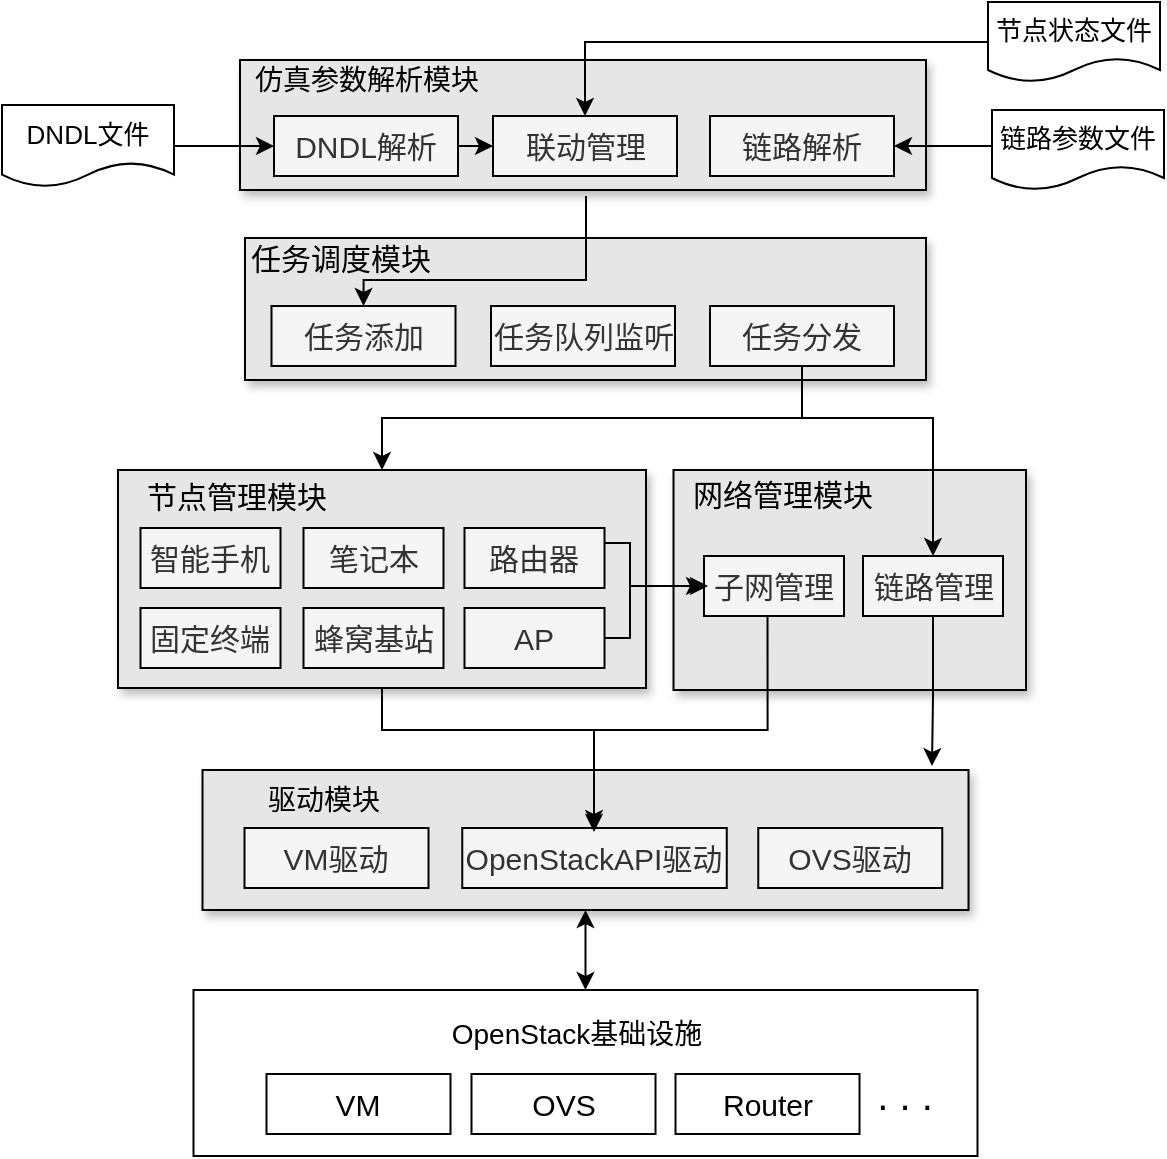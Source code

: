 <mxfile version="12.9.14" type="github" pages="6">
  <diagram id="NpMfFQGrhUPoqrUt-9dT" name="renew2_原型系统架构">
    <mxGraphModel dx="927" dy="516" grid="0" gridSize="10" guides="1" tooltips="1" connect="1" arrows="1" fold="1" page="1" pageScale="1" pageWidth="827" pageHeight="1169" math="0" shadow="0">
      <root>
        <mxCell id="oieZwGZzTekwvsBR7hHI-0" />
        <mxCell id="oieZwGZzTekwvsBR7hHI-1" parent="oieZwGZzTekwvsBR7hHI-0" />
        <mxCell id="Zy-O0Ai_BwZusohheJ2Z-7" value="" style="rounded=0;whiteSpace=wrap;html=1;" parent="oieZwGZzTekwvsBR7hHI-1" vertex="1">
          <mxGeometry x="114.75" y="788" width="392" height="83" as="geometry" />
        </mxCell>
        <mxCell id="fyidmqmKKgXAXvQVaRRG-0" value="" style="rounded=0;whiteSpace=wrap;html=1;fillColor=#E6E6E6;shadow=1;" parent="oieZwGZzTekwvsBR7hHI-1" vertex="1">
          <mxGeometry x="354.75" y="528" width="176.25" height="110" as="geometry" />
        </mxCell>
        <mxCell id="oieZwGZzTekwvsBR7hHI-9" value="链路参数文件" style="shape=document;whiteSpace=wrap;html=1;boundedLbl=1;fontSize=13;" parent="oieZwGZzTekwvsBR7hHI-1" vertex="1">
          <mxGeometry x="514" y="348" width="86" height="40" as="geometry" />
        </mxCell>
        <mxCell id="oieZwGZzTekwvsBR7hHI-11" value="&lt;font style=&quot;font-size: 13px&quot;&gt;DNDL文件&lt;/font&gt;" style="shape=document;whiteSpace=wrap;html=1;boundedLbl=1;fontSize=13;" parent="oieZwGZzTekwvsBR7hHI-1" vertex="1">
          <mxGeometry x="19" y="345.5" width="86" height="41" as="geometry" />
        </mxCell>
        <mxCell id="oieZwGZzTekwvsBR7hHI-26" style="edgeStyle=orthogonalEdgeStyle;rounded=0;orthogonalLoop=1;jettySize=auto;html=1;exitX=0.5;exitY=1;exitDx=0;exitDy=0;entryX=0.5;entryY=0;entryDx=0;entryDy=0;endArrow=classic;endFill=1;fontSize=14;startArrow=classic;startFill=1;" parent="oieZwGZzTekwvsBR7hHI-1" source="oieZwGZzTekwvsBR7hHI-27" target="Zy-O0Ai_BwZusohheJ2Z-7" edge="1">
          <mxGeometry relative="1" as="geometry">
            <mxPoint x="323.92" y="778.04" as="targetPoint" />
          </mxGeometry>
        </mxCell>
        <mxCell id="oieZwGZzTekwvsBR7hHI-27" value="" style="rounded=0;whiteSpace=wrap;html=1;fillColor=#E6E6E6;shadow=1;" parent="oieZwGZzTekwvsBR7hHI-1" vertex="1">
          <mxGeometry x="119.25" y="678" width="383" height="70" as="geometry" />
        </mxCell>
        <mxCell id="oieZwGZzTekwvsBR7hHI-28" value="&lt;span style=&quot;font-size: 15px&quot;&gt;VM驱动&lt;/span&gt;" style="rounded=0;whiteSpace=wrap;html=1;fillColor=#f5f5f5;strokeColor=#000000;fontColor=#333333;" parent="oieZwGZzTekwvsBR7hHI-1" vertex="1">
          <mxGeometry x="140.25" y="707" width="92" height="30" as="geometry" />
        </mxCell>
        <mxCell id="oieZwGZzTekwvsBR7hHI-29" value="&lt;span style=&quot;font-size: 15px&quot;&gt;OpenStackAPI驱动&lt;/span&gt;" style="rounded=0;whiteSpace=wrap;html=1;fillColor=#f5f5f5;strokeColor=#000000;fontColor=#333333;" parent="oieZwGZzTekwvsBR7hHI-1" vertex="1">
          <mxGeometry x="249.13" y="707" width="132.25" height="30" as="geometry" />
        </mxCell>
        <mxCell id="oieZwGZzTekwvsBR7hHI-30" value="&lt;span style=&quot;font-size: 15px&quot;&gt;OVS驱动&lt;br&gt;&lt;/span&gt;" style="rounded=0;whiteSpace=wrap;html=1;fillColor=#f5f5f5;strokeColor=#000000;fontColor=#333333;" parent="oieZwGZzTekwvsBR7hHI-1" vertex="1">
          <mxGeometry x="397.13" y="707" width="92" height="30" as="geometry" />
        </mxCell>
        <mxCell id="oieZwGZzTekwvsBR7hHI-31" value="&lt;font style=&quot;font-size: 14px&quot;&gt;驱动模块&lt;/font&gt;" style="text;html=1;strokeColor=none;fillColor=none;align=center;verticalAlign=middle;whiteSpace=wrap;rounded=0;" parent="oieZwGZzTekwvsBR7hHI-1" vertex="1">
          <mxGeometry x="135.25" y="683" width="90" height="20" as="geometry" />
        </mxCell>
        <mxCell id="oieZwGZzTekwvsBR7hHI-33" value="OpenStack基础设施" style="text;html=1;align=center;verticalAlign=middle;resizable=0;points=[];autosize=1;fontSize=14;" parent="oieZwGZzTekwvsBR7hHI-1" vertex="1">
          <mxGeometry x="235.75" y="800" width="140" height="20" as="geometry" />
        </mxCell>
        <mxCell id="oieZwGZzTekwvsBR7hHI-34" value="&lt;span style=&quot;font-size: 15px&quot;&gt;VM&lt;/span&gt;" style="rounded=0;whiteSpace=wrap;html=1;" parent="oieZwGZzTekwvsBR7hHI-1" vertex="1">
          <mxGeometry x="151.25" y="830" width="92" height="30" as="geometry" />
        </mxCell>
        <mxCell id="oieZwGZzTekwvsBR7hHI-35" value="&lt;span style=&quot;font-size: 15px&quot;&gt;OVS&lt;/span&gt;" style="rounded=0;whiteSpace=wrap;html=1;" parent="oieZwGZzTekwvsBR7hHI-1" vertex="1">
          <mxGeometry x="253.75" y="830" width="92" height="30" as="geometry" />
        </mxCell>
        <mxCell id="oieZwGZzTekwvsBR7hHI-36" value="&lt;span style=&quot;font-size: 15px&quot;&gt;Router&lt;/span&gt;" style="rounded=0;whiteSpace=wrap;html=1;" parent="oieZwGZzTekwvsBR7hHI-1" vertex="1">
          <mxGeometry x="355.75" y="830" width="92" height="30" as="geometry" />
        </mxCell>
        <mxCell id="oieZwGZzTekwvsBR7hHI-37" value="&lt;font style=&quot;font-size: 20px&quot;&gt;. . .&lt;/font&gt;" style="text;html=1;align=center;verticalAlign=middle;resizable=0;points=[];autosize=1;fontSize=14;" parent="oieZwGZzTekwvsBR7hHI-1" vertex="1">
          <mxGeometry x="449.75" y="830" width="40" height="20" as="geometry" />
        </mxCell>
        <mxCell id="oieZwGZzTekwvsBR7hHI-39" value="节点状态文件" style="shape=document;whiteSpace=wrap;html=1;boundedLbl=1;fontSize=13;" parent="oieZwGZzTekwvsBR7hHI-1" vertex="1">
          <mxGeometry x="512" y="294" width="86" height="40" as="geometry" />
        </mxCell>
        <mxCell id="oieZwGZzTekwvsBR7hHI-60" value="" style="rounded=0;whiteSpace=wrap;html=1;fontSize=14;fillColor=#E6E6E6;shadow=1;" parent="oieZwGZzTekwvsBR7hHI-1" vertex="1">
          <mxGeometry x="138" y="323" width="343" height="65" as="geometry" />
        </mxCell>
        <mxCell id="oieZwGZzTekwvsBR7hHI-65" style="edgeStyle=orthogonalEdgeStyle;rounded=0;orthogonalLoop=1;jettySize=auto;html=1;exitX=1;exitY=0.5;exitDx=0;exitDy=0;entryX=0;entryY=0.5;entryDx=0;entryDy=0;" parent="oieZwGZzTekwvsBR7hHI-1" source="oieZwGZzTekwvsBR7hHI-61" target="oieZwGZzTekwvsBR7hHI-62" edge="1">
          <mxGeometry relative="1" as="geometry" />
        </mxCell>
        <mxCell id="oieZwGZzTekwvsBR7hHI-61" value="&lt;span style=&quot;font-size: 15px&quot;&gt;DNDL解析&lt;/span&gt;" style="rounded=0;whiteSpace=wrap;html=1;fillColor=#f5f5f5;strokeColor=#000000;fontColor=#333333;" parent="oieZwGZzTekwvsBR7hHI-1" vertex="1">
          <mxGeometry x="155" y="351" width="92" height="30" as="geometry" />
        </mxCell>
        <mxCell id="oieZwGZzTekwvsBR7hHI-62" value="&lt;span style=&quot;font-size: 15px&quot;&gt;联动管理&lt;/span&gt;" style="rounded=0;whiteSpace=wrap;html=1;fillColor=#f5f5f5;strokeColor=#000000;fontColor=#333333;" parent="oieZwGZzTekwvsBR7hHI-1" vertex="1">
          <mxGeometry x="264.5" y="351" width="92" height="30" as="geometry" />
        </mxCell>
        <mxCell id="oieZwGZzTekwvsBR7hHI-63" value="&lt;span style=&quot;font-size: 14px&quot;&gt;仿真参数解析模块&lt;/span&gt;" style="text;html=1;align=center;verticalAlign=middle;resizable=0;points=[];autosize=1;" parent="oieZwGZzTekwvsBR7hHI-1" vertex="1">
          <mxGeometry x="140" y="323" width="122" height="19" as="geometry" />
        </mxCell>
        <mxCell id="laBzOq3GaHCqNgnSQTEn-23" style="edgeStyle=orthogonalEdgeStyle;rounded=0;orthogonalLoop=1;jettySize=auto;html=1;exitX=0.5;exitY=1;exitDx=0;exitDy=0;strokeColor=#000000;" parent="oieZwGZzTekwvsBR7hHI-1" source="BzcfL_ozyzBKlNe5Grkd-0" edge="1">
          <mxGeometry relative="1" as="geometry">
            <mxPoint x="315" y="707" as="targetPoint" />
            <Array as="points">
              <mxPoint x="209" y="658" />
              <mxPoint x="315" y="658" />
            </Array>
          </mxGeometry>
        </mxCell>
        <mxCell id="BzcfL_ozyzBKlNe5Grkd-0" value="" style="rounded=0;whiteSpace=wrap;html=1;fillColor=#E6E6E6;shadow=1;" parent="oieZwGZzTekwvsBR7hHI-1" vertex="1">
          <mxGeometry x="77" y="528" width="264" height="109" as="geometry" />
        </mxCell>
        <mxCell id="laBzOq3GaHCqNgnSQTEn-24" style="edgeStyle=orthogonalEdgeStyle;rounded=0;orthogonalLoop=1;jettySize=auto;html=1;exitX=0.5;exitY=1;exitDx=0;exitDy=0;strokeColor=#000000;" parent="oieZwGZzTekwvsBR7hHI-1" edge="1">
          <mxGeometry relative="1" as="geometry">
            <mxPoint x="401.75" y="586" as="sourcePoint" />
            <mxPoint x="315" y="709" as="targetPoint" />
            <Array as="points">
              <mxPoint x="402" y="658" />
              <mxPoint x="315" y="658" />
            </Array>
          </mxGeometry>
        </mxCell>
        <mxCell id="oieZwGZzTekwvsBR7hHI-64" value="&lt;span style=&quot;font-size: 15px&quot;&gt;子网管理&lt;/span&gt;" style="rounded=0;whiteSpace=wrap;html=1;fillColor=#f5f5f5;strokeColor=#000000;fontColor=#333333;" parent="oieZwGZzTekwvsBR7hHI-1" vertex="1">
          <mxGeometry x="370" y="571" width="70" height="30" as="geometry" />
        </mxCell>
        <mxCell id="laBzOq3GaHCqNgnSQTEn-8" style="edgeStyle=orthogonalEdgeStyle;rounded=0;orthogonalLoop=1;jettySize=auto;html=1;exitX=1;exitY=0.25;exitDx=0;exitDy=0;strokeColor=#000000;" parent="oieZwGZzTekwvsBR7hHI-1" edge="1">
          <mxGeometry relative="1" as="geometry">
            <mxPoint x="317.25" y="564.5" as="sourcePoint" />
            <mxPoint x="372" y="586" as="targetPoint" />
            <Array as="points">
              <mxPoint x="333" y="565" />
              <mxPoint x="333" y="586" />
            </Array>
          </mxGeometry>
        </mxCell>
        <mxCell id="J9MzJWdYz9lpeAE3MpjH-0" value="&lt;span style=&quot;font-size: 15px&quot;&gt;路由器&lt;/span&gt;" style="rounded=0;whiteSpace=wrap;html=1;fillColor=#f5f5f5;strokeColor=#000000;fontColor=#333333;" parent="oieZwGZzTekwvsBR7hHI-1" vertex="1">
          <mxGeometry x="250.25" y="557" width="70" height="30" as="geometry" />
        </mxCell>
        <mxCell id="laBzOq3GaHCqNgnSQTEn-7" style="edgeStyle=orthogonalEdgeStyle;rounded=0;orthogonalLoop=1;jettySize=auto;html=1;exitX=1;exitY=0.5;exitDx=0;exitDy=0;entryX=0;entryY=0.5;entryDx=0;entryDy=0;strokeColor=#000000;" parent="oieZwGZzTekwvsBR7hHI-1" source="BzcfL_ozyzBKlNe5Grkd-1" target="oieZwGZzTekwvsBR7hHI-64" edge="1">
          <mxGeometry relative="1" as="geometry">
            <Array as="points">
              <mxPoint x="333" y="612" />
              <mxPoint x="333" y="586" />
            </Array>
          </mxGeometry>
        </mxCell>
        <mxCell id="BzcfL_ozyzBKlNe5Grkd-1" value="&lt;span style=&quot;font-size: 15px&quot;&gt;AP&lt;/span&gt;" style="rounded=0;whiteSpace=wrap;html=1;fillColor=#f5f5f5;strokeColor=#000000;fontColor=#333333;" parent="oieZwGZzTekwvsBR7hHI-1" vertex="1">
          <mxGeometry x="250.25" y="597" width="70" height="30" as="geometry" />
        </mxCell>
        <mxCell id="BzcfL_ozyzBKlNe5Grkd-2" value="&lt;span style=&quot;font-size: 15px&quot;&gt;蜂窝基站&lt;/span&gt;" style="rounded=0;whiteSpace=wrap;html=1;fillColor=#f5f5f5;strokeColor=#000000;fontColor=#333333;" parent="oieZwGZzTekwvsBR7hHI-1" vertex="1">
          <mxGeometry x="169.75" y="597" width="70" height="30" as="geometry" />
        </mxCell>
        <mxCell id="BzcfL_ozyzBKlNe5Grkd-5" value="&lt;font style=&quot;font-size: 15px&quot;&gt;节点管理模块&lt;/font&gt;" style="text;html=1;align=center;verticalAlign=middle;resizable=0;points=[];autosize=1;" parent="oieZwGZzTekwvsBR7hHI-1" vertex="1">
          <mxGeometry x="86" y="531" width="100" height="19" as="geometry" />
        </mxCell>
        <mxCell id="g70J6Dhl60XZYI13qF8r-2" value="&lt;font style=&quot;font-size: 15px&quot;&gt;网络管理模块&lt;/font&gt;" style="text;html=1;align=center;verticalAlign=middle;resizable=0;points=[];autosize=1;" parent="oieZwGZzTekwvsBR7hHI-1" vertex="1">
          <mxGeometry x="358.75" y="530" width="100" height="19" as="geometry" />
        </mxCell>
        <mxCell id="Zy-O0Ai_BwZusohheJ2Z-0" value="&lt;span style=&quot;font-size: 15px&quot;&gt;链路解析&lt;/span&gt;" style="rounded=0;whiteSpace=wrap;html=1;fillColor=#f5f5f5;strokeColor=#000000;fontColor=#333333;" parent="oieZwGZzTekwvsBR7hHI-1" vertex="1">
          <mxGeometry x="373" y="351" width="92" height="30" as="geometry" />
        </mxCell>
        <mxCell id="Zy-O0Ai_BwZusohheJ2Z-1" value="" style="rounded=0;whiteSpace=wrap;html=1;fontSize=14;fillColor=#E6E6E6;shadow=1;" parent="oieZwGZzTekwvsBR7hHI-1" vertex="1">
          <mxGeometry x="140.5" y="412" width="340.5" height="71" as="geometry" />
        </mxCell>
        <mxCell id="cvOj0tv-cWokkWQUxblm-1" style="edgeStyle=orthogonalEdgeStyle;rounded=0;orthogonalLoop=1;jettySize=auto;html=1;exitX=0.5;exitY=1;exitDx=0;exitDy=0;strokeColor=#000000;" parent="oieZwGZzTekwvsBR7hHI-1" source="Zy-O0Ai_BwZusohheJ2Z-2" edge="1">
          <mxGeometry relative="1" as="geometry">
            <mxPoint x="484" y="676" as="targetPoint" />
            <Array as="points">
              <mxPoint x="485" y="641" />
            </Array>
          </mxGeometry>
        </mxCell>
        <mxCell id="Zy-O0Ai_BwZusohheJ2Z-2" value="&lt;span style=&quot;font-size: 15px&quot;&gt;链路管理&lt;/span&gt;" style="rounded=0;whiteSpace=wrap;html=1;fillColor=#f5f5f5;strokeColor=#000000;fontColor=#333333;" parent="oieZwGZzTekwvsBR7hHI-1" vertex="1">
          <mxGeometry x="449.5" y="571" width="70" height="30" as="geometry" />
        </mxCell>
        <mxCell id="F2TQto66t98QbYFtOwMb-3" value="&lt;span style=&quot;font-size: 15px&quot;&gt;智能手机&lt;/span&gt;" style="rounded=0;whiteSpace=wrap;html=1;fillColor=#f5f5f5;strokeColor=#000000;fontColor=#333333;" parent="oieZwGZzTekwvsBR7hHI-1" vertex="1">
          <mxGeometry x="88.25" y="557" width="70" height="30" as="geometry" />
        </mxCell>
        <mxCell id="F2TQto66t98QbYFtOwMb-4" value="&lt;span style=&quot;font-size: 15px&quot;&gt;笔记本&lt;/span&gt;" style="rounded=0;whiteSpace=wrap;html=1;fillColor=#f5f5f5;strokeColor=#000000;fontColor=#333333;" parent="oieZwGZzTekwvsBR7hHI-1" vertex="1">
          <mxGeometry x="169.75" y="557" width="70" height="30" as="geometry" />
        </mxCell>
        <mxCell id="F2TQto66t98QbYFtOwMb-5" value="&lt;span style=&quot;font-size: 15px&quot;&gt;固定终端&lt;/span&gt;" style="rounded=0;whiteSpace=wrap;html=1;fillColor=#f5f5f5;strokeColor=#000000;fontColor=#333333;" parent="oieZwGZzTekwvsBR7hHI-1" vertex="1">
          <mxGeometry x="88.25" y="597" width="70" height="30" as="geometry" />
        </mxCell>
        <mxCell id="vwFbMxJypIg1MSIf1Z2k-0" value="&lt;span style=&quot;font-size: 15px&quot;&gt;任务添加&lt;/span&gt;" style="rounded=0;whiteSpace=wrap;html=1;fillColor=#f5f5f5;strokeColor=#000000;fontColor=#333333;" parent="oieZwGZzTekwvsBR7hHI-1" vertex="1">
          <mxGeometry x="153.75" y="446" width="92" height="30" as="geometry" />
        </mxCell>
        <mxCell id="vwFbMxJypIg1MSIf1Z2k-1" value="&lt;font style=&quot;font-size: 15px&quot;&gt;任务调度模块&lt;/font&gt;" style="text;html=1;align=center;verticalAlign=middle;resizable=0;points=[];autosize=1;" parent="oieZwGZzTekwvsBR7hHI-1" vertex="1">
          <mxGeometry x="138" y="412" width="100" height="19" as="geometry" />
        </mxCell>
        <mxCell id="laBzOq3GaHCqNgnSQTEn-3" style="edgeStyle=orthogonalEdgeStyle;rounded=0;orthogonalLoop=1;jettySize=auto;html=1;exitX=0.5;exitY=1;exitDx=0;exitDy=0;entryX=0.5;entryY=0;entryDx=0;entryDy=0;strokeColor=#000000;" parent="oieZwGZzTekwvsBR7hHI-1" target="Zy-O0Ai_BwZusohheJ2Z-2" edge="1">
          <mxGeometry relative="1" as="geometry">
            <mxPoint x="419" y="477" as="sourcePoint" />
            <mxPoint x="484" y="539" as="targetPoint" />
            <Array as="points">
              <mxPoint x="419" y="502" />
              <mxPoint x="485" y="502" />
            </Array>
          </mxGeometry>
        </mxCell>
        <mxCell id="laBzOq3GaHCqNgnSQTEn-4" style="edgeStyle=orthogonalEdgeStyle;rounded=0;orthogonalLoop=1;jettySize=auto;html=1;exitX=0.5;exitY=1;exitDx=0;exitDy=0;entryX=0.5;entryY=0;entryDx=0;entryDy=0;strokeColor=#000000;" parent="oieZwGZzTekwvsBR7hHI-1" source="laBzOq3GaHCqNgnSQTEn-0" target="BzcfL_ozyzBKlNe5Grkd-0" edge="1">
          <mxGeometry relative="1" as="geometry" />
        </mxCell>
        <mxCell id="laBzOq3GaHCqNgnSQTEn-0" value="&lt;span style=&quot;font-size: 15px&quot;&gt;任务分发&lt;/span&gt;" style="rounded=0;whiteSpace=wrap;html=1;fillColor=#f5f5f5;strokeColor=#000000;fontColor=#333333;" parent="oieZwGZzTekwvsBR7hHI-1" vertex="1">
          <mxGeometry x="373" y="446" width="92" height="30" as="geometry" />
        </mxCell>
        <mxCell id="laBzOq3GaHCqNgnSQTEn-1" value="&lt;span style=&quot;font-size: 15px&quot;&gt;任务队列监听&lt;/span&gt;" style="rounded=0;whiteSpace=wrap;html=1;fillColor=#f5f5f5;strokeColor=#000000;fontColor=#333333;" parent="oieZwGZzTekwvsBR7hHI-1" vertex="1">
          <mxGeometry x="263.5" y="446" width="92" height="30" as="geometry" />
        </mxCell>
        <mxCell id="laBzOq3GaHCqNgnSQTEn-14" style="edgeStyle=orthogonalEdgeStyle;rounded=0;orthogonalLoop=1;jettySize=auto;html=1;exitX=0;exitY=0.5;exitDx=0;exitDy=0;entryX=1;entryY=0.5;entryDx=0;entryDy=0;strokeColor=#000000;" parent="oieZwGZzTekwvsBR7hHI-1" source="oieZwGZzTekwvsBR7hHI-9" target="Zy-O0Ai_BwZusohheJ2Z-0" edge="1">
          <mxGeometry relative="1" as="geometry">
            <Array as="points">
              <mxPoint x="514" y="366" />
            </Array>
          </mxGeometry>
        </mxCell>
        <mxCell id="laBzOq3GaHCqNgnSQTEn-15" style="edgeStyle=orthogonalEdgeStyle;rounded=0;orthogonalLoop=1;jettySize=auto;html=1;exitX=0;exitY=0.5;exitDx=0;exitDy=0;entryX=0.5;entryY=0;entryDx=0;entryDy=0;strokeColor=#000000;" parent="oieZwGZzTekwvsBR7hHI-1" source="oieZwGZzTekwvsBR7hHI-39" target="oieZwGZzTekwvsBR7hHI-62" edge="1">
          <mxGeometry relative="1" as="geometry" />
        </mxCell>
        <mxCell id="laBzOq3GaHCqNgnSQTEn-16" style="edgeStyle=orthogonalEdgeStyle;rounded=0;orthogonalLoop=1;jettySize=auto;html=1;exitX=1;exitY=0.5;exitDx=0;exitDy=0;entryX=0;entryY=0.5;entryDx=0;entryDy=0;strokeColor=#000000;" parent="oieZwGZzTekwvsBR7hHI-1" source="oieZwGZzTekwvsBR7hHI-11" target="oieZwGZzTekwvsBR7hHI-61" edge="1">
          <mxGeometry relative="1" as="geometry" />
        </mxCell>
        <mxCell id="laBzOq3GaHCqNgnSQTEn-17" style="edgeStyle=orthogonalEdgeStyle;rounded=0;orthogonalLoop=1;jettySize=auto;html=1;entryX=0.5;entryY=0;entryDx=0;entryDy=0;strokeColor=#000000;" parent="oieZwGZzTekwvsBR7hHI-1" target="vwFbMxJypIg1MSIf1Z2k-0" edge="1">
          <mxGeometry relative="1" as="geometry">
            <mxPoint x="311" y="391" as="sourcePoint" />
            <Array as="points">
              <mxPoint x="311" y="433" />
              <mxPoint x="200" y="433" />
            </Array>
          </mxGeometry>
        </mxCell>
      </root>
    </mxGraphModel>
  </diagram>
  <diagram id="t-zWZH5KaqDxgutvRse3" name="renew0420_原型系统架构">
    <mxGraphModel dx="927" dy="516" grid="1" gridSize="10" guides="1" tooltips="1" connect="1" arrows="1" fold="1" page="1" pageScale="1" pageWidth="827" pageHeight="1169" math="0" shadow="0">
      <root>
        <mxCell id="50PT-6-m4BOv1Iu-qWXt-0" />
        <mxCell id="50PT-6-m4BOv1Iu-qWXt-1" parent="50PT-6-m4BOv1Iu-qWXt-0" />
        <mxCell id="Cu0Le1hMoa3ETHAa1tY2-0" value="" style="rounded=0;whiteSpace=wrap;html=1;" vertex="1" parent="50PT-6-m4BOv1Iu-qWXt-1">
          <mxGeometry x="114.75" y="788" width="392" height="83" as="geometry" />
        </mxCell>
        <mxCell id="Cu0Le1hMoa3ETHAa1tY2-1" value="" style="rounded=0;whiteSpace=wrap;html=1;fillColor=#E6E6E6;shadow=1;" vertex="1" parent="50PT-6-m4BOv1Iu-qWXt-1">
          <mxGeometry x="354.75" y="528" width="176.25" height="82" as="geometry" />
        </mxCell>
        <mxCell id="Cu0Le1hMoa3ETHAa1tY2-2" value="链路参数文件" style="shape=document;whiteSpace=wrap;html=1;boundedLbl=1;fontSize=13;" vertex="1" parent="50PT-6-m4BOv1Iu-qWXt-1">
          <mxGeometry x="514" y="348" width="86" height="40" as="geometry" />
        </mxCell>
        <mxCell id="Cu0Le1hMoa3ETHAa1tY2-3" value="&lt;font style=&quot;font-size: 13px&quot;&gt;DNDL文件&lt;/font&gt;" style="shape=document;whiteSpace=wrap;html=1;boundedLbl=1;fontSize=13;" vertex="1" parent="50PT-6-m4BOv1Iu-qWXt-1">
          <mxGeometry x="19" y="345.5" width="86" height="41" as="geometry" />
        </mxCell>
        <mxCell id="Cu0Le1hMoa3ETHAa1tY2-4" style="edgeStyle=orthogonalEdgeStyle;rounded=0;orthogonalLoop=1;jettySize=auto;html=1;exitX=0.5;exitY=1;exitDx=0;exitDy=0;entryX=0.5;entryY=0;entryDx=0;entryDy=0;endArrow=classic;endFill=1;fontSize=14;startArrow=classic;startFill=1;" edge="1" parent="50PT-6-m4BOv1Iu-qWXt-1" source="Cu0Le1hMoa3ETHAa1tY2-5" target="Cu0Le1hMoa3ETHAa1tY2-0">
          <mxGeometry relative="1" as="geometry">
            <mxPoint x="323.92" y="778.04" as="targetPoint" />
          </mxGeometry>
        </mxCell>
        <mxCell id="Cu0Le1hMoa3ETHAa1tY2-5" value="" style="rounded=0;whiteSpace=wrap;html=1;fillColor=#E6E6E6;shadow=1;" vertex="1" parent="50PT-6-m4BOv1Iu-qWXt-1">
          <mxGeometry x="119.25" y="678" width="383" height="70" as="geometry" />
        </mxCell>
        <mxCell id="Cu0Le1hMoa3ETHAa1tY2-6" value="&lt;span style=&quot;font-size: 15px&quot;&gt;VM驱动&lt;/span&gt;" style="rounded=0;whiteSpace=wrap;html=1;fillColor=#f5f5f5;strokeColor=#000000;fontColor=#333333;" vertex="1" parent="50PT-6-m4BOv1Iu-qWXt-1">
          <mxGeometry x="140.25" y="707" width="92" height="30" as="geometry" />
        </mxCell>
        <mxCell id="Cu0Le1hMoa3ETHAa1tY2-7" value="&lt;span style=&quot;font-size: 15px&quot;&gt;OpenStackAPI驱动&lt;/span&gt;" style="rounded=0;whiteSpace=wrap;html=1;fillColor=#f5f5f5;strokeColor=#000000;fontColor=#333333;" vertex="1" parent="50PT-6-m4BOv1Iu-qWXt-1">
          <mxGeometry x="249.13" y="707" width="132.25" height="30" as="geometry" />
        </mxCell>
        <mxCell id="Cu0Le1hMoa3ETHAa1tY2-8" value="&lt;span style=&quot;font-size: 15px&quot;&gt;OVS驱动&lt;br&gt;&lt;/span&gt;" style="rounded=0;whiteSpace=wrap;html=1;fillColor=#f5f5f5;strokeColor=#000000;fontColor=#333333;" vertex="1" parent="50PT-6-m4BOv1Iu-qWXt-1">
          <mxGeometry x="397.13" y="707" width="92" height="30" as="geometry" />
        </mxCell>
        <mxCell id="Cu0Le1hMoa3ETHAa1tY2-9" value="&lt;font style=&quot;font-size: 14px&quot;&gt;驱动模块&lt;/font&gt;" style="text;html=1;strokeColor=none;fillColor=none;align=center;verticalAlign=middle;whiteSpace=wrap;rounded=0;" vertex="1" parent="50PT-6-m4BOv1Iu-qWXt-1">
          <mxGeometry x="135.25" y="683" width="90" height="20" as="geometry" />
        </mxCell>
        <mxCell id="Cu0Le1hMoa3ETHAa1tY2-10" value="OpenStack基础设施" style="text;html=1;align=center;verticalAlign=middle;resizable=0;points=[];autosize=1;fontSize=14;" vertex="1" parent="50PT-6-m4BOv1Iu-qWXt-1">
          <mxGeometry x="235.75" y="800" width="140" height="20" as="geometry" />
        </mxCell>
        <mxCell id="Cu0Le1hMoa3ETHAa1tY2-11" value="&lt;span style=&quot;font-size: 15px&quot;&gt;VM&lt;/span&gt;" style="rounded=0;whiteSpace=wrap;html=1;" vertex="1" parent="50PT-6-m4BOv1Iu-qWXt-1">
          <mxGeometry x="151.25" y="830" width="92" height="30" as="geometry" />
        </mxCell>
        <mxCell id="Cu0Le1hMoa3ETHAa1tY2-12" value="&lt;span style=&quot;font-size: 15px&quot;&gt;OVS&lt;/span&gt;" style="rounded=0;whiteSpace=wrap;html=1;" vertex="1" parent="50PT-6-m4BOv1Iu-qWXt-1">
          <mxGeometry x="253.75" y="830" width="92" height="30" as="geometry" />
        </mxCell>
        <mxCell id="Cu0Le1hMoa3ETHAa1tY2-13" value="&lt;span style=&quot;font-size: 15px&quot;&gt;Router&lt;/span&gt;" style="rounded=0;whiteSpace=wrap;html=1;" vertex="1" parent="50PT-6-m4BOv1Iu-qWXt-1">
          <mxGeometry x="355.75" y="830" width="92" height="30" as="geometry" />
        </mxCell>
        <mxCell id="Cu0Le1hMoa3ETHAa1tY2-14" value="&lt;font style=&quot;font-size: 20px&quot;&gt;. . .&lt;/font&gt;" style="text;html=1;align=center;verticalAlign=middle;resizable=0;points=[];autosize=1;fontSize=14;" vertex="1" parent="50PT-6-m4BOv1Iu-qWXt-1">
          <mxGeometry x="449.75" y="830" width="40" height="20" as="geometry" />
        </mxCell>
        <mxCell id="Cu0Le1hMoa3ETHAa1tY2-15" value="节点状态文件" style="shape=document;whiteSpace=wrap;html=1;boundedLbl=1;fontSize=13;" vertex="1" parent="50PT-6-m4BOv1Iu-qWXt-1">
          <mxGeometry x="512" y="294" width="86" height="40" as="geometry" />
        </mxCell>
        <mxCell id="Cu0Le1hMoa3ETHAa1tY2-16" value="" style="rounded=0;whiteSpace=wrap;html=1;fontSize=14;fillColor=#E6E6E6;shadow=1;" vertex="1" parent="50PT-6-m4BOv1Iu-qWXt-1">
          <mxGeometry x="138" y="323" width="343" height="65" as="geometry" />
        </mxCell>
        <mxCell id="Cu0Le1hMoa3ETHAa1tY2-17" style="edgeStyle=orthogonalEdgeStyle;rounded=0;orthogonalLoop=1;jettySize=auto;html=1;exitX=1;exitY=0.5;exitDx=0;exitDy=0;entryX=0;entryY=0.5;entryDx=0;entryDy=0;" edge="1" parent="50PT-6-m4BOv1Iu-qWXt-1" source="Cu0Le1hMoa3ETHAa1tY2-18" target="Cu0Le1hMoa3ETHAa1tY2-19">
          <mxGeometry relative="1" as="geometry" />
        </mxCell>
        <mxCell id="Cu0Le1hMoa3ETHAa1tY2-18" value="&lt;span style=&quot;font-size: 15px&quot;&gt;DNDL解析&lt;/span&gt;" style="rounded=0;whiteSpace=wrap;html=1;fillColor=#f5f5f5;strokeColor=#000000;fontColor=#333333;" vertex="1" parent="50PT-6-m4BOv1Iu-qWXt-1">
          <mxGeometry x="155" y="351" width="92" height="30" as="geometry" />
        </mxCell>
        <mxCell id="Cu0Le1hMoa3ETHAa1tY2-19" value="&lt;span style=&quot;font-size: 15px&quot;&gt;联动管理&lt;/span&gt;" style="rounded=0;whiteSpace=wrap;html=1;fillColor=#f5f5f5;strokeColor=#000000;fontColor=#333333;" vertex="1" parent="50PT-6-m4BOv1Iu-qWXt-1">
          <mxGeometry x="264.5" y="351" width="92" height="30" as="geometry" />
        </mxCell>
        <mxCell id="Cu0Le1hMoa3ETHAa1tY2-20" value="&lt;span style=&quot;font-size: 14px&quot;&gt;仿真参数解析模块&lt;/span&gt;" style="text;html=1;align=center;verticalAlign=middle;resizable=0;points=[];autosize=1;" vertex="1" parent="50PT-6-m4BOv1Iu-qWXt-1">
          <mxGeometry x="140" y="323" width="122" height="19" as="geometry" />
        </mxCell>
        <mxCell id="Cu0Le1hMoa3ETHAa1tY2-21" style="edgeStyle=orthogonalEdgeStyle;rounded=0;orthogonalLoop=1;jettySize=auto;html=1;exitX=0.5;exitY=1;exitDx=0;exitDy=0;strokeColor=#000000;" edge="1" parent="50PT-6-m4BOv1Iu-qWXt-1" source="Cu0Le1hMoa3ETHAa1tY2-22">
          <mxGeometry relative="1" as="geometry">
            <mxPoint x="315" y="707" as="targetPoint" />
            <Array as="points">
              <mxPoint x="209" y="658" />
              <mxPoint x="315" y="658" />
            </Array>
          </mxGeometry>
        </mxCell>
        <mxCell id="Cu0Le1hMoa3ETHAa1tY2-22" value="" style="rounded=0;whiteSpace=wrap;html=1;fillColor=#E6E6E6;shadow=1;" vertex="1" parent="50PT-6-m4BOv1Iu-qWXt-1">
          <mxGeometry x="160" y="528" width="181" height="82" as="geometry" />
        </mxCell>
        <mxCell id="Cu0Le1hMoa3ETHAa1tY2-23" style="edgeStyle=orthogonalEdgeStyle;rounded=0;orthogonalLoop=1;jettySize=auto;html=1;exitX=0.5;exitY=1;exitDx=0;exitDy=0;strokeColor=#000000;" edge="1" parent="50PT-6-m4BOv1Iu-qWXt-1">
          <mxGeometry relative="1" as="geometry">
            <mxPoint x="401.75" y="586" as="sourcePoint" />
            <mxPoint x="315" y="709" as="targetPoint" />
            <Array as="points">
              <mxPoint x="402" y="658" />
              <mxPoint x="315" y="658" />
            </Array>
          </mxGeometry>
        </mxCell>
        <mxCell id="Cu0Le1hMoa3ETHAa1tY2-24" value="&lt;span style=&quot;font-size: 15px&quot;&gt;子网管理&lt;/span&gt;" style="rounded=0;whiteSpace=wrap;html=1;fillColor=#f5f5f5;strokeColor=#000000;fontColor=#333333;" vertex="1" parent="50PT-6-m4BOv1Iu-qWXt-1">
          <mxGeometry x="370" y="571" width="70" height="30" as="geometry" />
        </mxCell>
        <mxCell id="Cu0Le1hMoa3ETHAa1tY2-25" style="edgeStyle=orthogonalEdgeStyle;rounded=0;orthogonalLoop=1;jettySize=auto;html=1;exitX=1;exitY=0.5;exitDx=0;exitDy=0;strokeColor=#000000;" edge="1" parent="50PT-6-m4BOv1Iu-qWXt-1" source="Cu0Le1hMoa3ETHAa1tY2-26">
          <mxGeometry relative="1" as="geometry">
            <mxPoint x="317.25" y="564.5" as="sourcePoint" />
            <mxPoint x="372" y="586" as="targetPoint" />
            <Array as="points">
              <mxPoint x="330" y="586" />
              <mxPoint x="330" y="586" />
            </Array>
          </mxGeometry>
        </mxCell>
        <mxCell id="Cu0Le1hMoa3ETHAa1tY2-26" value="&lt;span style=&quot;font-size: 15px&quot;&gt;路由节点&lt;/span&gt;" style="rounded=0;whiteSpace=wrap;html=1;fillColor=#f5f5f5;strokeColor=#000000;fontColor=#333333;" vertex="1" parent="50PT-6-m4BOv1Iu-qWXt-1">
          <mxGeometry x="247" y="571" width="70" height="30" as="geometry" />
        </mxCell>
        <mxCell id="Cu0Le1hMoa3ETHAa1tY2-30" value="&lt;font style=&quot;font-size: 15px&quot;&gt;节点管理模块&lt;/font&gt;" style="text;html=1;align=center;verticalAlign=middle;resizable=0;points=[];autosize=1;" vertex="1" parent="50PT-6-m4BOv1Iu-qWXt-1">
          <mxGeometry x="162" y="549" width="100" height="19" as="geometry" />
        </mxCell>
        <mxCell id="Cu0Le1hMoa3ETHAa1tY2-31" value="&lt;font style=&quot;font-size: 15px&quot;&gt;网络管理模块&lt;/font&gt;" style="text;html=1;align=center;verticalAlign=middle;resizable=0;points=[];autosize=1;" vertex="1" parent="50PT-6-m4BOv1Iu-qWXt-1">
          <mxGeometry x="358.75" y="530" width="100" height="19" as="geometry" />
        </mxCell>
        <mxCell id="Cu0Le1hMoa3ETHAa1tY2-32" value="&lt;span style=&quot;font-size: 15px&quot;&gt;链路解析&lt;/span&gt;" style="rounded=0;whiteSpace=wrap;html=1;fillColor=#f5f5f5;strokeColor=#000000;fontColor=#333333;" vertex="1" parent="50PT-6-m4BOv1Iu-qWXt-1">
          <mxGeometry x="373" y="351" width="92" height="30" as="geometry" />
        </mxCell>
        <mxCell id="Cu0Le1hMoa3ETHAa1tY2-33" value="" style="rounded=0;whiteSpace=wrap;html=1;fontSize=14;fillColor=#E6E6E6;shadow=1;" vertex="1" parent="50PT-6-m4BOv1Iu-qWXt-1">
          <mxGeometry x="140.5" y="412" width="340.5" height="71" as="geometry" />
        </mxCell>
        <mxCell id="Cu0Le1hMoa3ETHAa1tY2-34" style="edgeStyle=orthogonalEdgeStyle;rounded=0;orthogonalLoop=1;jettySize=auto;html=1;exitX=0.5;exitY=1;exitDx=0;exitDy=0;strokeColor=#000000;" edge="1" parent="50PT-6-m4BOv1Iu-qWXt-1" source="Cu0Le1hMoa3ETHAa1tY2-35">
          <mxGeometry relative="1" as="geometry">
            <mxPoint x="484" y="676" as="targetPoint" />
            <Array as="points">
              <mxPoint x="485" y="641" />
            </Array>
          </mxGeometry>
        </mxCell>
        <mxCell id="Cu0Le1hMoa3ETHAa1tY2-35" value="&lt;span style=&quot;font-size: 15px&quot;&gt;链路管理&lt;/span&gt;" style="rounded=0;whiteSpace=wrap;html=1;fillColor=#f5f5f5;strokeColor=#000000;fontColor=#333333;" vertex="1" parent="50PT-6-m4BOv1Iu-qWXt-1">
          <mxGeometry x="449.5" y="571" width="70" height="30" as="geometry" />
        </mxCell>
        <mxCell id="Cu0Le1hMoa3ETHAa1tY2-37" value="&lt;span style=&quot;font-size: 15px&quot;&gt;终端&lt;/span&gt;" style="rounded=0;whiteSpace=wrap;html=1;fillColor=#f5f5f5;strokeColor=#000000;fontColor=#333333;" vertex="1" parent="50PT-6-m4BOv1Iu-qWXt-1">
          <mxGeometry x="166" y="571" width="70" height="30" as="geometry" />
        </mxCell>
        <mxCell id="Cu0Le1hMoa3ETHAa1tY2-39" value="&lt;span style=&quot;font-size: 15px&quot;&gt;任务添加&lt;/span&gt;" style="rounded=0;whiteSpace=wrap;html=1;fillColor=#f5f5f5;strokeColor=#000000;fontColor=#333333;" vertex="1" parent="50PT-6-m4BOv1Iu-qWXt-1">
          <mxGeometry x="153.75" y="446" width="92" height="30" as="geometry" />
        </mxCell>
        <mxCell id="Cu0Le1hMoa3ETHAa1tY2-40" value="&lt;font style=&quot;font-size: 15px&quot;&gt;任务调度模块&lt;/font&gt;" style="text;html=1;align=center;verticalAlign=middle;resizable=0;points=[];autosize=1;" vertex="1" parent="50PT-6-m4BOv1Iu-qWXt-1">
          <mxGeometry x="138" y="412" width="100" height="19" as="geometry" />
        </mxCell>
        <mxCell id="Cu0Le1hMoa3ETHAa1tY2-41" style="edgeStyle=orthogonalEdgeStyle;rounded=0;orthogonalLoop=1;jettySize=auto;html=1;exitX=0.5;exitY=1;exitDx=0;exitDy=0;entryX=0.5;entryY=0;entryDx=0;entryDy=0;strokeColor=#000000;" edge="1" parent="50PT-6-m4BOv1Iu-qWXt-1" target="Cu0Le1hMoa3ETHAa1tY2-35">
          <mxGeometry relative="1" as="geometry">
            <mxPoint x="419" y="477" as="sourcePoint" />
            <mxPoint x="484" y="539" as="targetPoint" />
            <Array as="points">
              <mxPoint x="419" y="502" />
              <mxPoint x="485" y="502" />
            </Array>
          </mxGeometry>
        </mxCell>
        <mxCell id="Cu0Le1hMoa3ETHAa1tY2-42" style="edgeStyle=orthogonalEdgeStyle;rounded=0;orthogonalLoop=1;jettySize=auto;html=1;exitX=0.5;exitY=1;exitDx=0;exitDy=0;entryX=0.5;entryY=0;entryDx=0;entryDy=0;strokeColor=#000000;" edge="1" parent="50PT-6-m4BOv1Iu-qWXt-1" source="Cu0Le1hMoa3ETHAa1tY2-43" target="Cu0Le1hMoa3ETHAa1tY2-22">
          <mxGeometry relative="1" as="geometry" />
        </mxCell>
        <mxCell id="Cu0Le1hMoa3ETHAa1tY2-43" value="&lt;span style=&quot;font-size: 15px&quot;&gt;任务分发&lt;/span&gt;" style="rounded=0;whiteSpace=wrap;html=1;fillColor=#f5f5f5;strokeColor=#000000;fontColor=#333333;" vertex="1" parent="50PT-6-m4BOv1Iu-qWXt-1">
          <mxGeometry x="373" y="446" width="92" height="30" as="geometry" />
        </mxCell>
        <mxCell id="Cu0Le1hMoa3ETHAa1tY2-44" value="&lt;span style=&quot;font-size: 15px&quot;&gt;任务队列监听&lt;/span&gt;" style="rounded=0;whiteSpace=wrap;html=1;fillColor=#f5f5f5;strokeColor=#000000;fontColor=#333333;" vertex="1" parent="50PT-6-m4BOv1Iu-qWXt-1">
          <mxGeometry x="263.5" y="446" width="92" height="30" as="geometry" />
        </mxCell>
        <mxCell id="Cu0Le1hMoa3ETHAa1tY2-45" style="edgeStyle=orthogonalEdgeStyle;rounded=0;orthogonalLoop=1;jettySize=auto;html=1;exitX=0;exitY=0.5;exitDx=0;exitDy=0;entryX=1;entryY=0.5;entryDx=0;entryDy=0;strokeColor=#000000;" edge="1" parent="50PT-6-m4BOv1Iu-qWXt-1" source="Cu0Le1hMoa3ETHAa1tY2-2" target="Cu0Le1hMoa3ETHAa1tY2-32">
          <mxGeometry relative="1" as="geometry">
            <Array as="points">
              <mxPoint x="514" y="366" />
            </Array>
          </mxGeometry>
        </mxCell>
        <mxCell id="Cu0Le1hMoa3ETHAa1tY2-46" style="edgeStyle=orthogonalEdgeStyle;rounded=0;orthogonalLoop=1;jettySize=auto;html=1;exitX=0;exitY=0.5;exitDx=0;exitDy=0;entryX=0.5;entryY=0;entryDx=0;entryDy=0;strokeColor=#000000;" edge="1" parent="50PT-6-m4BOv1Iu-qWXt-1" source="Cu0Le1hMoa3ETHAa1tY2-15" target="Cu0Le1hMoa3ETHAa1tY2-19">
          <mxGeometry relative="1" as="geometry" />
        </mxCell>
        <mxCell id="Cu0Le1hMoa3ETHAa1tY2-47" style="edgeStyle=orthogonalEdgeStyle;rounded=0;orthogonalLoop=1;jettySize=auto;html=1;exitX=1;exitY=0.5;exitDx=0;exitDy=0;entryX=0;entryY=0.5;entryDx=0;entryDy=0;strokeColor=#000000;" edge="1" parent="50PT-6-m4BOv1Iu-qWXt-1" source="Cu0Le1hMoa3ETHAa1tY2-3" target="Cu0Le1hMoa3ETHAa1tY2-18">
          <mxGeometry relative="1" as="geometry" />
        </mxCell>
        <mxCell id="Cu0Le1hMoa3ETHAa1tY2-48" style="edgeStyle=orthogonalEdgeStyle;rounded=0;orthogonalLoop=1;jettySize=auto;html=1;entryX=0.5;entryY=0;entryDx=0;entryDy=0;strokeColor=#000000;" edge="1" parent="50PT-6-m4BOv1Iu-qWXt-1" target="Cu0Le1hMoa3ETHAa1tY2-39">
          <mxGeometry relative="1" as="geometry">
            <mxPoint x="311" y="391" as="sourcePoint" />
            <Array as="points">
              <mxPoint x="311" y="433" />
              <mxPoint x="200" y="433" />
            </Array>
          </mxGeometry>
        </mxCell>
      </root>
    </mxGraphModel>
  </diagram>
  <diagram id="0fftqB5SDdim5vXBRDft" name="原型系统架构">
    
    <mxGraphModel dx="1754" dy="467" grid="0" gridSize="10" guides="1" tooltips="1" connect="1" arrows="1" fold="1" page="1" pageScale="1" pageWidth="827" pageHeight="1169" math="0" shadow="0">
      
      <root>
        
        <mxCell id="uDjTmPQQSBD_klyHRm6x-0" />
        
        <mxCell id="uDjTmPQQSBD_klyHRm6x-1" parent="uDjTmPQQSBD_klyHRm6x-0" />
        
        <mxCell id="mweEFtc_OPY3hvF9jhtb-4" value="" style="rounded=0;whiteSpace=wrap;html=1;" parent="uDjTmPQQSBD_klyHRm6x-1" vertex="1">
          
          <mxGeometry x="1.25" y="287" width="115.75" height="33" as="geometry" />
          
        </mxCell>
        
        <mxCell id="f7dFB7Q2NZbKy9rVOQps-11" value="&lt;font style=&quot;font-size: 14px;&quot;&gt;MINDL解析模块&lt;/font&gt;" style="text;html=1;strokeColor=none;fillColor=none;align=center;verticalAlign=middle;whiteSpace=wrap;rounded=0;fontSize=14;" parent="uDjTmPQQSBD_klyHRm6x-1" vertex="1">
          
          <mxGeometry x="7" y="297" width="110" height="20" as="geometry" />
          
        </mxCell>
        
        <mxCell id="7mkOXnwgCXkOqVYvT2A3-25" style="edgeStyle=orthogonalEdgeStyle;rounded=0;orthogonalLoop=1;jettySize=auto;html=1;exitX=1;exitY=0.5;exitDx=0;exitDy=0;entryX=0;entryY=0.5;entryDx=0;entryDy=0;" parent="uDjTmPQQSBD_klyHRm6x-1" source="izRDwZDjz-BiOcL_oanG-0" target="mweEFtc_OPY3hvF9jhtb-24" edge="1">
          
          <mxGeometry relative="1" as="geometry" />
          
        </mxCell>
        
        <mxCell id="7mkOXnwgCXkOqVYvT2A3-54" style="edgeStyle=orthogonalEdgeStyle;rounded=0;orthogonalLoop=1;jettySize=auto;html=1;exitX=0.5;exitY=1;exitDx=0;exitDy=0;startArrow=none;startFill=0;endArrow=none;endFill=0;fontSize=13;" parent="uDjTmPQQSBD_klyHRm6x-1" source="izRDwZDjz-BiOcL_oanG-0" edge="1">
          
          <mxGeometry relative="1" as="geometry">
            
            <mxPoint x="161" y="612" as="targetPoint" />
            
          </mxGeometry>
          
        </mxCell>
        
        <mxCell id="izRDwZDjz-BiOcL_oanG-0" value="" style="rounded=0;whiteSpace=wrap;html=1;" parent="uDjTmPQQSBD_klyHRm6x-1" vertex="1">
          
          <mxGeometry x="0.75" y="476" width="320" height="110" as="geometry" />
          
        </mxCell>
        
        <mxCell id="7mkOXnwgCXkOqVYvT2A3-60" style="edgeStyle=orthogonalEdgeStyle;rounded=0;orthogonalLoop=1;jettySize=auto;html=1;exitX=0.5;exitY=1;exitDx=0;exitDy=0;entryX=0.5;entryY=0;entryDx=0;entryDy=0;startArrow=none;startFill=0;endArrow=classic;endFill=1;fontSize=13;" parent="uDjTmPQQSBD_klyHRm6x-1" source="izRDwZDjz-BiOcL_oanG-1" target="mweEFtc_OPY3hvF9jhtb-28" edge="1">
          
          <mxGeometry relative="1" as="geometry">
            
            <Array as="points">
              
              <mxPoint x="-67" y="612" />
              
              <mxPoint x="161" y="612" />
              
            </Array>
            
          </mxGeometry>
          
        </mxCell>
        
        <mxCell id="izRDwZDjz-BiOcL_oanG-1" value="子网生成模块" style="rounded=0;whiteSpace=wrap;html=1;fontSize=14;" parent="uDjTmPQQSBD_klyHRm6x-1" vertex="1">
          
          <mxGeometry x="-116.75" y="511" width="100" height="40" as="geometry" />
          
        </mxCell>
        
        <mxCell id="y8jwqjnikqEAhkC01X8V-0" style="edgeStyle=orthogonalEdgeStyle;rounded=0;orthogonalLoop=1;jettySize=auto;html=1;exitX=0;exitY=0.5;exitDx=0;exitDy=0;entryX=1;entryY=0.5;entryDx=0;entryDy=0;dashed=1;" parent="uDjTmPQQSBD_klyHRm6x-1" source="mweEFtc_OPY3hvF9jhtb-6" target="mweEFtc_OPY3hvF9jhtb-24" edge="1">
          
          <mxGeometry relative="1" as="geometry" />
          
        </mxCell>
        
        <mxCell id="mweEFtc_OPY3hvF9jhtb-6" value="链路参数文件" style="shape=document;whiteSpace=wrap;html=1;boundedLbl=1;fontSize=13;" parent="uDjTmPQQSBD_klyHRm6x-1" vertex="1">
          
          <mxGeometry x="497" y="511" width="86" height="40" as="geometry" />
          
        </mxCell>
        
        <mxCell id="mweEFtc_OPY3hvF9jhtb-49" style="edgeStyle=orthogonalEdgeStyle;rounded=0;orthogonalLoop=1;jettySize=auto;html=1;exitX=1;exitY=0.5;exitDx=0;exitDy=0;entryX=0.003;entryY=0.386;entryDx=0;entryDy=0;entryPerimeter=0;fontSize=14;dashed=1;" parent="uDjTmPQQSBD_klyHRm6x-1" source="mweEFtc_OPY3hvF9jhtb-7" target="mweEFtc_OPY3hvF9jhtb-4" edge="1">
          
          <mxGeometry relative="1" as="geometry" />
          
        </mxCell>
        
        <mxCell id="mweEFtc_OPY3hvF9jhtb-7" value="&lt;font style=&quot;font-size: 13px;&quot;&gt;MINDL文件&lt;/font&gt;" style="shape=document;whiteSpace=wrap;html=1;boundedLbl=1;fontSize=13;" parent="uDjTmPQQSBD_klyHRm6x-1" vertex="1">
          
          <mxGeometry x="-129.25" y="295" width="86" height="40" as="geometry" />
          
        </mxCell>
        
        <mxCell id="mweEFtc_OPY3hvF9jhtb-11" value="&lt;span style=&quot;font-size: 15px&quot;&gt;固定终端&lt;/span&gt;" style="rounded=0;whiteSpace=wrap;html=1;" parent="uDjTmPQQSBD_klyHRm6x-1" vertex="1">
          
          <mxGeometry x="218.25" y="507.25" width="92" height="30" as="geometry" />
          
        </mxCell>
        
        <mxCell id="mweEFtc_OPY3hvF9jhtb-12" value="&lt;span style=&quot;font-size: 15px&quot;&gt;智能手机&lt;/span&gt;" style="rounded=0;whiteSpace=wrap;html=1;" parent="uDjTmPQQSBD_klyHRm6x-1" vertex="1">
          
          <mxGeometry x="9.25" y="506" width="92" height="30" as="geometry" />
          
        </mxCell>
        
        <mxCell id="mweEFtc_OPY3hvF9jhtb-13" value="&lt;span style=&quot;font-size: 15px&quot;&gt;笔记本&lt;/span&gt;" style="rounded=0;whiteSpace=wrap;html=1;" parent="uDjTmPQQSBD_klyHRm6x-1" vertex="1">
          
          <mxGeometry x="9.25" y="546" width="92" height="30" as="geometry" />
          
        </mxCell>
        
        <mxCell id="mweEFtc_OPY3hvF9jhtb-14" value="&lt;span style=&quot;font-size: 15px&quot;&gt;路由器&lt;/span&gt;" style="rounded=0;whiteSpace=wrap;html=1;" parent="uDjTmPQQSBD_klyHRm6x-1" vertex="1">
          
          <mxGeometry x="218.25" y="546" width="92" height="30" as="geometry" />
          
        </mxCell>
        
        <mxCell id="mweEFtc_OPY3hvF9jhtb-15" value="&lt;span style=&quot;font-size: 15px&quot;&gt;无线接入点&lt;/span&gt;" style="rounded=0;whiteSpace=wrap;html=1;" parent="uDjTmPQQSBD_klyHRm6x-1" vertex="1">
          
          <mxGeometry x="113.25" y="507.25" width="92" height="30" as="geometry" />
          
        </mxCell>
        
        <mxCell id="mweEFtc_OPY3hvF9jhtb-16" value="&lt;span style=&quot;font-size: 15px&quot;&gt;蜂窝基站&lt;/span&gt;" style="rounded=0;whiteSpace=wrap;html=1;" parent="uDjTmPQQSBD_klyHRm6x-1" vertex="1">
          
          <mxGeometry x="113.25" y="546" width="92" height="30" as="geometry" />
          
        </mxCell>
        
        <mxCell id="mweEFtc_OPY3hvF9jhtb-20" value="&lt;font style=&quot;font-size: 14px&quot;&gt;节点生成模块&lt;/font&gt;" style="text;html=1;strokeColor=none;fillColor=none;align=center;verticalAlign=middle;whiteSpace=wrap;rounded=0;" parent="uDjTmPQQSBD_klyHRm6x-1" vertex="1">
          
          <mxGeometry x="3.75" y="481" width="90" height="20" as="geometry" />
          
        </mxCell>
        
        <mxCell id="7mkOXnwgCXkOqVYvT2A3-28" style="edgeStyle=orthogonalEdgeStyle;rounded=0;orthogonalLoop=1;jettySize=auto;html=1;entryX=0.5;entryY=0;entryDx=0;entryDy=0;" parent="uDjTmPQQSBD_klyHRm6x-1" target="izRDwZDjz-BiOcL_oanG-1" edge="1">
          
          <mxGeometry relative="1" as="geometry">
            
            <mxPoint x="280" y="455" as="sourcePoint" />
            
            <Array as="points">
              
              <mxPoint x="280.25" y="455" />
              
              <mxPoint x="-66.75" y="455" />
              
            </Array>
            
          </mxGeometry>
          
        </mxCell>
        
        <mxCell id="7mkOXnwgCXkOqVYvT2A3-42" style="edgeStyle=orthogonalEdgeStyle;rounded=0;orthogonalLoop=1;jettySize=auto;html=1;entryX=0.5;entryY=0;entryDx=0;entryDy=0;startArrow=none;startFill=0;endArrow=classic;endFill=1;fontSize=13;" parent="uDjTmPQQSBD_klyHRm6x-1" target="mweEFtc_OPY3hvF9jhtb-24" edge="1">
          
          <mxGeometry relative="1" as="geometry">
            
            <mxPoint x="280" y="455" as="sourcePoint" />
            
            <Array as="points">
              
              <mxPoint x="280.25" y="455" />
              
              <mxPoint x="400.25" y="455" />
              
            </Array>
            
          </mxGeometry>
          
        </mxCell>
        
        <mxCell id="mweEFtc_OPY3hvF9jhtb-23" value="时间管理模块" style="rounded=0;whiteSpace=wrap;html=1;fontSize=14;" parent="uDjTmPQQSBD_klyHRm6x-1" vertex="1">
          
          <mxGeometry x="110.75" y="405" width="100" height="40" as="geometry" />
          
        </mxCell>
        
        <mxCell id="7mkOXnwgCXkOqVYvT2A3-33" style="edgeStyle=orthogonalEdgeStyle;rounded=0;orthogonalLoop=1;jettySize=auto;html=1;exitX=0.62;exitY=0.025;exitDx=0;exitDy=0;entryX=0.57;entryY=0.8;entryDx=0;entryDy=0;fontSize=13;dashed=1;startArrow=classic;startFill=1;entryPerimeter=0;exitPerimeter=0;" parent="uDjTmPQQSBD_klyHRm6x-1" source="mweEFtc_OPY3hvF9jhtb-24" target="7mkOXnwgCXkOqVYvT2A3-4" edge="1">
          
          <mxGeometry relative="1" as="geometry">
            
            <Array as="points">
              
              <mxPoint x="412" y="511" />
              
              <mxPoint x="410" y="511" />
              
            </Array>
            
          </mxGeometry>
          
        </mxCell>
        
        <mxCell id="7mkOXnwgCXkOqVYvT2A3-55" style="edgeStyle=orthogonalEdgeStyle;rounded=0;orthogonalLoop=1;jettySize=auto;html=1;exitX=0.5;exitY=1;exitDx=0;exitDy=0;startArrow=none;startFill=0;endArrow=none;endFill=0;fontSize=13;" parent="uDjTmPQQSBD_klyHRm6x-1" source="mweEFtc_OPY3hvF9jhtb-24" edge="1">
          
          <mxGeometry relative="1" as="geometry">
            
            <mxPoint x="161" y="612" as="targetPoint" />
            
            <Array as="points">
              
              <mxPoint x="400" y="612" />
              
            </Array>
            
          </mxGeometry>
          
        </mxCell>
        
        <mxCell id="mweEFtc_OPY3hvF9jhtb-24" value="链路状态&lt;br&gt;控制模块" style="rounded=0;whiteSpace=wrap;html=1;fontSize=14;" parent="uDjTmPQQSBD_klyHRm6x-1" vertex="1">
          
          <mxGeometry x="350" y="511" width="100" height="40" as="geometry" />
          
        </mxCell>
        
        <mxCell id="mweEFtc_OPY3hvF9jhtb-27" style="edgeStyle=orthogonalEdgeStyle;rounded=0;orthogonalLoop=1;jettySize=auto;html=1;exitX=0.5;exitY=1;exitDx=0;exitDy=0;fontSize=14;" parent="uDjTmPQQSBD_klyHRm6x-1" source="mweEFtc_OPY3hvF9jhtb-24" target="mweEFtc_OPY3hvF9jhtb-24" edge="1">
          
          <mxGeometry relative="1" as="geometry" />
          
        </mxCell>
        
        <mxCell id="mweEFtc_OPY3hvF9jhtb-59" style="edgeStyle=orthogonalEdgeStyle;rounded=0;orthogonalLoop=1;jettySize=auto;html=1;exitX=0.5;exitY=1;exitDx=0;exitDy=0;entryX=0.468;entryY=0.092;entryDx=0;entryDy=0;entryPerimeter=0;endArrow=classic;endFill=1;fontSize=14;" parent="uDjTmPQQSBD_klyHRm6x-1" source="mweEFtc_OPY3hvF9jhtb-28" target="mweEFtc_OPY3hvF9jhtb-33" edge="1">
          
          <mxGeometry relative="1" as="geometry" />
          
        </mxCell>
        
        <mxCell id="mweEFtc_OPY3hvF9jhtb-28" value="" style="rounded=0;whiteSpace=wrap;html=1;" parent="uDjTmPQQSBD_klyHRm6x-1" vertex="1">
          
          <mxGeometry x="-74.25" y="637" width="470" height="70" as="geometry" />
          
        </mxCell>
        
        <mxCell id="mweEFtc_OPY3hvF9jhtb-29" value="&lt;span style=&quot;font-size: 15px&quot;&gt;虚拟机驱动&lt;/span&gt;" style="rounded=0;whiteSpace=wrap;html=1;" parent="uDjTmPQQSBD_klyHRm6x-1" vertex="1">
          
          <mxGeometry x="-60.75" y="665" width="140" height="30" as="geometry" />
          
        </mxCell>
        
        <mxCell id="mweEFtc_OPY3hvF9jhtb-30" value="&lt;span style=&quot;font-size: 15px&quot;&gt;OpenStackAPI驱动&lt;/span&gt;" style="rounded=0;whiteSpace=wrap;html=1;" parent="uDjTmPQQSBD_klyHRm6x-1" vertex="1">
          
          <mxGeometry x="90.75" y="665" width="140" height="30" as="geometry" />
          
        </mxCell>
        
        <mxCell id="mweEFtc_OPY3hvF9jhtb-31" value="&lt;span style=&quot;font-size: 15px&quot;&gt;OpenvSwitch驱动&lt;br&gt;&lt;/span&gt;" style="rounded=0;whiteSpace=wrap;html=1;" parent="uDjTmPQQSBD_klyHRm6x-1" vertex="1">
          
          <mxGeometry x="240.75" y="665" width="140" height="30" as="geometry" />
          
        </mxCell>
        
        <mxCell id="mweEFtc_OPY3hvF9jhtb-32" value="&lt;font style=&quot;font-size: 14px&quot;&gt;驱动模块&lt;/font&gt;" style="text;html=1;strokeColor=none;fillColor=none;align=center;verticalAlign=middle;whiteSpace=wrap;rounded=0;" parent="uDjTmPQQSBD_klyHRm6x-1" vertex="1">
          
          <mxGeometry x="-75.25" y="637" width="90" height="20" as="geometry" />
          
        </mxCell>
        
        <mxCell id="mweEFtc_OPY3hvF9jhtb-33" value="" style="ellipse;shape=cloud;whiteSpace=wrap;html=1;fontSize=14;" parent="uDjTmPQQSBD_klyHRm6x-1" vertex="1">
          
          <mxGeometry x="-45.25" y="725" width="440" height="120" as="geometry" />
          
        </mxCell>
        
        <mxCell id="mweEFtc_OPY3hvF9jhtb-34" value="OpenStack基础设施" style="text;html=1;align=center;verticalAlign=middle;resizable=0;points=[];autosize=1;fontSize=14;" parent="uDjTmPQQSBD_klyHRm6x-1" vertex="1">
          
          <mxGeometry x="114.75" y="755" width="140" height="20" as="geometry" />
          
        </mxCell>
        
        <mxCell id="mweEFtc_OPY3hvF9jhtb-35" value="&lt;span style=&quot;font-size: 15px&quot;&gt;VM&lt;/span&gt;" style="rounded=0;whiteSpace=wrap;html=1;" parent="uDjTmPQQSBD_klyHRm6x-1" vertex="1">
          
          <mxGeometry x="30.25" y="785" width="92" height="30" as="geometry" />
          
        </mxCell>
        
        <mxCell id="mweEFtc_OPY3hvF9jhtb-36" value="&lt;span style=&quot;font-size: 15px&quot;&gt;OpenvSwitch&lt;/span&gt;" style="rounded=0;whiteSpace=wrap;html=1;" parent="uDjTmPQQSBD_klyHRm6x-1" vertex="1">
          
          <mxGeometry x="132.75" y="785" width="92" height="30" as="geometry" />
          
        </mxCell>
        
        <mxCell id="mweEFtc_OPY3hvF9jhtb-37" value="&lt;span style=&quot;font-size: 15px&quot;&gt;Router&lt;/span&gt;" style="rounded=0;whiteSpace=wrap;html=1;" parent="uDjTmPQQSBD_klyHRm6x-1" vertex="1">
          
          <mxGeometry x="234.75" y="785" width="92" height="30" as="geometry" />
          
        </mxCell>
        
        <mxCell id="mweEFtc_OPY3hvF9jhtb-38" value="&lt;font style=&quot;font-size: 20px&quot;&gt;. . .&lt;/font&gt;" style="text;html=1;align=center;verticalAlign=middle;resizable=0;points=[];autosize=1;fontSize=14;" parent="uDjTmPQQSBD_klyHRm6x-1" vertex="1">
          
          <mxGeometry x="328.75" y="785" width="40" height="20" as="geometry" />
          
        </mxCell>
        
        <mxCell id="7mkOXnwgCXkOqVYvT2A3-4" value="节点状态文件" style="shape=document;whiteSpace=wrap;html=1;boundedLbl=1;fontSize=13;" parent="uDjTmPQQSBD_klyHRm6x-1" vertex="1">
          
          <mxGeometry x="361" y="405" width="86" height="40" as="geometry" />
          
        </mxCell>
        
        <mxCell id="7mkOXnwgCXkOqVYvT2A3-27" style="edgeStyle=orthogonalEdgeStyle;rounded=0;orthogonalLoop=1;jettySize=auto;html=1;exitX=0.5;exitY=1;exitDx=0;exitDy=0;entryX=0.5;entryY=0;entryDx=0;entryDy=0;" parent="uDjTmPQQSBD_klyHRm6x-1" source="mweEFtc_OPY3hvF9jhtb-4" target="mweEFtc_OPY3hvF9jhtb-23" edge="1">
          
          <mxGeometry relative="1" as="geometry">
            
            <mxPoint x="163.5" y="384" as="sourcePoint" />
            
          </mxGeometry>
          
        </mxCell>
        
        <mxCell id="7mkOXnwgCXkOqVYvT2A3-45" value="" style="endArrow=classic;html=1;fontSize=13;entryX=0.5;entryY=0;entryDx=0;entryDy=0;exitX=0.5;exitY=1;exitDx=0;exitDy=0;" parent="uDjTmPQQSBD_klyHRm6x-1" source="mweEFtc_OPY3hvF9jhtb-23" edge="1">
          
          <mxGeometry width="50" height="50" relative="1" as="geometry">
            
            <mxPoint x="161.25" y="455" as="sourcePoint" />
            
            <mxPoint x="160.75" y="478" as="targetPoint" />
            
          </mxGeometry>
          
        </mxCell>
        
        <mxCell id="7mkOXnwgCXkOqVYvT2A3-52" value="" style="endArrow=none;dashed=1;html=1;fontSize=13;" parent="uDjTmPQQSBD_klyHRm6x-1" edge="1">
          
          <mxGeometry width="50" height="50" relative="1" as="geometry">
            
            <mxPoint x="-213" y="367" as="sourcePoint" />
            
            <mxPoint x="451" y="367" as="targetPoint" />
            
          </mxGeometry>
          
        </mxCell>
        
        <mxCell id="7mkOXnwgCXkOqVYvT2A3-53" value="" style="endArrow=none;dashed=1;html=1;fontSize=13;" parent="uDjTmPQQSBD_klyHRm6x-1" edge="1">
          
          <mxGeometry width="50" height="50" relative="1" as="geometry">
            
            <mxPoint x="-221" y="722" as="sourcePoint" />
            
            <mxPoint x="443" y="722" as="targetPoint" />
            
          </mxGeometry>
          
        </mxCell>
        
        <mxCell id="7mkOXnwgCXkOqVYvT2A3-56" value="&lt;font style=&quot;font-size: 16px&quot;&gt;配置&lt;/font&gt;" style="text;html=1;align=center;verticalAlign=middle;resizable=0;points=[];autosize=1;fontSize=13;" parent="uDjTmPQQSBD_klyHRm6x-1" vertex="1">
          
          <mxGeometry x="-200" y="319" width="42" height="21" as="geometry" />
          
        </mxCell>
        
        <mxCell id="7mkOXnwgCXkOqVYvT2A3-57" value="&lt;font style=&quot;font-size: 16px&quot;&gt;部署&lt;/font&gt;" style="text;html=1;align=center;verticalAlign=middle;resizable=0;points=[];autosize=1;fontSize=13;" parent="uDjTmPQQSBD_klyHRm6x-1" vertex="1">
          
          <mxGeometry x="-198" y="532" width="42" height="21" as="geometry" />
          
        </mxCell>
        
        <mxCell id="7mkOXnwgCXkOqVYvT2A3-58" value="&lt;font style=&quot;font-size: 16px&quot;&gt;运行&lt;/font&gt;" style="text;html=1;align=center;verticalAlign=middle;resizable=0;points=[];autosize=1;fontSize=13;" parent="uDjTmPQQSBD_klyHRm6x-1" vertex="1">
          
          <mxGeometry x="-198" y="763" width="42" height="21" as="geometry" />
          
        </mxCell>
        
      </root>
      
    </mxGraphModel>
    
  </diagram>
  <diagram id="wFybjqzuRoPJx30oaoKm" name="仿真平台层次结构">
    
    <mxGraphModel dx="927" dy="467" grid="1" gridSize="10" guides="1" tooltips="1" connect="1" arrows="1" fold="1" page="1" pageScale="1" pageWidth="827" pageHeight="1169" math="0" shadow="0">
      
      <root>
        
        <mxCell id="S2B2vpb7MruIjo4d-82o-0" />
        
        <mxCell id="S2B2vpb7MruIjo4d-82o-1" parent="S2B2vpb7MruIjo4d-82o-0" />
        
        <mxCell id="S2B2vpb7MruIjo4d-82o-2" value="&lt;span style=&quot;white-space: normal&quot;&gt;&lt;font style=&quot;font-size: 14px&quot;&gt;仿真测试层&lt;/font&gt;&lt;/span&gt;" style="rounded=1;whiteSpace=wrap;html=1;" parent="S2B2vpb7MruIjo4d-82o-1" vertex="1">
          
          <mxGeometry x="350" y="260" width="210" height="50" as="geometry" />
          
        </mxCell>
        
        <mxCell id="S2B2vpb7MruIjo4d-82o-3" value="&lt;span style=&quot;white-space: normal&quot;&gt;&lt;font style=&quot;font-size: 14px&quot;&gt;物理资源层&lt;/font&gt;&lt;/span&gt;" style="rounded=1;whiteSpace=wrap;html=1;" parent="S2B2vpb7MruIjo4d-82o-1" vertex="1">
          
          <mxGeometry x="350" y="530" width="210" height="50" as="geometry" />
          
        </mxCell>
        
        <mxCell id="S2B2vpb7MruIjo4d-82o-4" value="&lt;font style=&quot;font-size: 14px&quot;&gt;云资源管理层&lt;/font&gt;" style="rounded=1;whiteSpace=wrap;html=1;" parent="S2B2vpb7MruIjo4d-82o-1" vertex="1">
          
          <mxGeometry x="350" y="350" width="210" height="50" as="geometry" />
          
        </mxCell>
        
        <mxCell id="S2B2vpb7MruIjo4d-82o-5" value="&lt;span style=&quot;white-space: normal&quot;&gt;&lt;font style=&quot;font-size: 14px&quot;&gt;虚拟资源层&lt;/font&gt;&lt;/span&gt;" style="rounded=1;whiteSpace=wrap;html=1;" parent="S2B2vpb7MruIjo4d-82o-1" vertex="1">
          
          <mxGeometry x="350" y="440" width="210" height="50" as="geometry" />
          
        </mxCell>
        
        <mxCell id="S2B2vpb7MruIjo4d-82o-6" value="" style="shape=flexArrow;endArrow=classic;html=1;" parent="S2B2vpb7MruIjo4d-82o-1" edge="1">
          
          <mxGeometry width="50" height="50" relative="1" as="geometry">
            
            <mxPoint x="455" y="310" as="sourcePoint" />
            
            <mxPoint x="455" y="350" as="targetPoint" />
            
          </mxGeometry>
          
        </mxCell>
        
        <mxCell id="S2B2vpb7MruIjo4d-82o-7" value="" style="shape=flexArrow;endArrow=classic;html=1;" parent="S2B2vpb7MruIjo4d-82o-1" edge="1">
          
          <mxGeometry width="50" height="50" relative="1" as="geometry">
            
            <mxPoint x="455" y="490" as="sourcePoint" />
            
            <mxPoint x="455" y="530" as="targetPoint" />
            
          </mxGeometry>
          
        </mxCell>
        
        <mxCell id="S2B2vpb7MruIjo4d-82o-8" value="" style="shape=flexArrow;endArrow=classic;html=1;" parent="S2B2vpb7MruIjo4d-82o-1" edge="1">
          
          <mxGeometry width="50" height="50" relative="1" as="geometry">
            
            <mxPoint x="454" y="400" as="sourcePoint" />
            
            <mxPoint x="454" y="440" as="targetPoint" />
            
          </mxGeometry>
          
        </mxCell>
        
      </root>
      
    </mxGraphModel>
    
  </diagram>
  <diagram id="TnboL7AlZysuTYNZ4BPE" name="任务调度模块示意图">
    
    <mxGraphModel dx="927" dy="467" grid="0" gridSize="10" guides="1" tooltips="1" connect="1" arrows="1" fold="1" page="1" pageScale="1" pageWidth="827" pageHeight="1169" math="0" shadow="0">
      
      <root>
        
        <mxCell id="tULIL3cNyuyquKEQ7DQc-0" />
        
        <mxCell id="tULIL3cNyuyquKEQ7DQc-1" parent="tULIL3cNyuyquKEQ7DQc-0" />
        
        <mxCell id="tULIL3cNyuyquKEQ7DQc-2" value="&lt;font style=&quot;font-size: 14px&quot;&gt;t=t0, t1, t2,&lt;/font&gt;" style="text;html=1;align=center;verticalAlign=middle;resizable=0;points=[];autosize=1;fontSize=14;" parent="tULIL3cNyuyquKEQ7DQc-1" vertex="1">
          
          <mxGeometry x="230" y="287" width="80" height="20" as="geometry" />
          
        </mxCell>
        
        <mxCell id="tULIL3cNyuyquKEQ7DQc-3" value="&lt;font style=&quot;font-size: 14px&quot;&gt;t=tn&lt;/font&gt;" style="text;html=1;align=center;verticalAlign=middle;resizable=0;points=[];autosize=1;fontSize=14;" parent="tULIL3cNyuyquKEQ7DQc-1" vertex="1">
          
          <mxGeometry x="540" y="290" width="40" height="20" as="geometry" />
          
        </mxCell>
        
        <mxCell id="tULIL3cNyuyquKEQ7DQc-4" value="&lt;font style=&quot;font-size: 15px&quot;&gt;. . .&lt;/font&gt;" style="text;html=1;align=center;verticalAlign=middle;resizable=0;points=[];autosize=1;fontSize=14;" parent="tULIL3cNyuyquKEQ7DQc-1" vertex="1">
          
          <mxGeometry x="300" y="280" width="40" height="20" as="geometry" />
          
        </mxCell>
        
        <mxCell id="tULIL3cNyuyquKEQ7DQc-5" value="" style="endArrow=classic;html=1;fontSize=14;" parent="tULIL3cNyuyquKEQ7DQc-1" edge="1">
          
          <mxGeometry width="50" height="50" relative="1" as="geometry">
            
            <mxPoint x="360" y="213" as="sourcePoint" />
            
            <mxPoint x="360" y="253" as="targetPoint" />
            
          </mxGeometry>
          
        </mxCell>
        
        <mxCell id="tULIL3cNyuyquKEQ7DQc-6" value="固定时间间隔&lt;br&gt;触发链路状态变化" style="text;html=1;align=center;verticalAlign=middle;resizable=0;points=[];autosize=1;fontSize=14;" parent="tULIL3cNyuyquKEQ7DQc-1" vertex="1">
          
          <mxGeometry x="295" y="173" width="130" height="40" as="geometry" />
          
        </mxCell>
        
        <mxCell id="tULIL3cNyuyquKEQ7DQc-7" value="" style="endArrow=classic;html=1;fontSize=14;" parent="tULIL3cNyuyquKEQ7DQc-1" edge="1">
          
          <mxGeometry width="50" height="50" relative="1" as="geometry">
            
            <mxPoint x="260" y="213" as="sourcePoint" />
            
            <mxPoint x="260" y="253" as="targetPoint" />
            
          </mxGeometry>
          
        </mxCell>
        
        <mxCell id="tULIL3cNyuyquKEQ7DQc-8" value="仿真开始&lt;br&gt;生成初始拓扑" style="text;html=1;align=center;verticalAlign=middle;resizable=0;points=[];autosize=1;fontSize=14;" parent="tULIL3cNyuyquKEQ7DQc-1" vertex="1">
          
          <mxGeometry x="210" y="173" width="100" height="40" as="geometry" />
          
        </mxCell>
        
        <mxCell id="tULIL3cNyuyquKEQ7DQc-9" value="" style="endArrow=classic;html=1;strokeWidth=1;fontSize=14;" parent="tULIL3cNyuyquKEQ7DQc-1" edge="1">
          
          <mxGeometry width="50" height="50" relative="1" as="geometry">
            
            <mxPoint x="472" y="213" as="sourcePoint" />
            
            <mxPoint x="472" y="252" as="targetPoint" />
            
          </mxGeometry>
          
        </mxCell>
        
        <mxCell id="tULIL3cNyuyquKEQ7DQc-10" value="用户指定时刻&lt;br&gt;发生网络行为" style="text;html=1;align=center;verticalAlign=middle;resizable=0;points=[];autosize=1;fontSize=14;" parent="tULIL3cNyuyquKEQ7DQc-1" vertex="1">
          
          <mxGeometry x="425" y="173" width="100" height="40" as="geometry" />
          
        </mxCell>
        
        <mxCell id="tULIL3cNyuyquKEQ7DQc-11" value="" style="endArrow=classic;html=1;strokeWidth=1;fontSize=14;endFill=1;" parent="tULIL3cNyuyquKEQ7DQc-1" edge="1">
          
          <mxGeometry width="50" height="50" relative="1" as="geometry">
            
            <mxPoint x="240" y="280" as="sourcePoint" />
            
            <mxPoint x="610" y="280" as="targetPoint" />
            
          </mxGeometry>
          
        </mxCell>
        
        <mxCell id="tULIL3cNyuyquKEQ7DQc-12" value="" style="endArrow=none;html=1;strokeWidth=1;fontSize=14;" parent="tULIL3cNyuyquKEQ7DQc-1" edge="1">
          
          <mxGeometry width="50" height="50" relative="1" as="geometry">
            
            <mxPoint x="259.5" y="280" as="sourcePoint" />
            
            <mxPoint x="259.5" y="260" as="targetPoint" />
            
          </mxGeometry>
          
        </mxCell>
        
        <mxCell id="tULIL3cNyuyquKEQ7DQc-13" value="" style="endArrow=none;html=1;strokeWidth=1;fontSize=14;" parent="tULIL3cNyuyquKEQ7DQc-1" edge="1">
          
          <mxGeometry width="50" height="50" relative="1" as="geometry">
            
            <mxPoint x="279.5" y="280" as="sourcePoint" />
            
            <mxPoint x="279.5" y="260" as="targetPoint" />
            
          </mxGeometry>
          
        </mxCell>
        
        <mxCell id="tULIL3cNyuyquKEQ7DQc-14" value="" style="endArrow=none;html=1;strokeWidth=1;fontSize=14;" parent="tULIL3cNyuyquKEQ7DQc-1" edge="1">
          
          <mxGeometry width="50" height="50" relative="1" as="geometry">
            
            <mxPoint x="298" y="280" as="sourcePoint" />
            
            <mxPoint x="298" y="260" as="targetPoint" />
            
          </mxGeometry>
          
        </mxCell>
        
        <mxCell id="tULIL3cNyuyquKEQ7DQc-15" value="" style="endArrow=none;html=1;strokeWidth=1;fontSize=14;" parent="tULIL3cNyuyquKEQ7DQc-1" edge="1">
          
          <mxGeometry width="50" height="50" relative="1" as="geometry">
            
            <mxPoint x="319" y="280" as="sourcePoint" />
            
            <mxPoint x="319" y="260" as="targetPoint" />
            
          </mxGeometry>
          
        </mxCell>
        
        <mxCell id="tULIL3cNyuyquKEQ7DQc-16" value="" style="endArrow=none;html=1;strokeWidth=1;fontSize=14;" parent="tULIL3cNyuyquKEQ7DQc-1" edge="1">
          
          <mxGeometry width="50" height="50" relative="1" as="geometry">
            
            <mxPoint x="338.5" y="280" as="sourcePoint" />
            
            <mxPoint x="338.5" y="260" as="targetPoint" />
            
          </mxGeometry>
          
        </mxCell>
        
        <mxCell id="tULIL3cNyuyquKEQ7DQc-17" value="" style="endArrow=none;html=1;strokeWidth=1;fontSize=14;" parent="tULIL3cNyuyquKEQ7DQc-1" edge="1">
          
          <mxGeometry width="50" height="50" relative="1" as="geometry">
            
            <mxPoint x="358.5" y="280" as="sourcePoint" />
            
            <mxPoint x="358.5" y="260" as="targetPoint" />
            
          </mxGeometry>
          
        </mxCell>
        
        <mxCell id="tULIL3cNyuyquKEQ7DQc-18" value="" style="endArrow=none;html=1;strokeWidth=1;fontSize=14;" parent="tULIL3cNyuyquKEQ7DQc-1" edge="1">
          
          <mxGeometry width="50" height="50" relative="1" as="geometry">
            
            <mxPoint x="377" y="280" as="sourcePoint" />
            
            <mxPoint x="377" y="260" as="targetPoint" />
            
          </mxGeometry>
          
        </mxCell>
        
        <mxCell id="tULIL3cNyuyquKEQ7DQc-19" value="" style="endArrow=none;html=1;strokeWidth=1;fontSize=14;" parent="tULIL3cNyuyquKEQ7DQc-1" edge="1">
          
          <mxGeometry width="50" height="50" relative="1" as="geometry">
            
            <mxPoint x="398" y="280" as="sourcePoint" />
            
            <mxPoint x="398" y="260" as="targetPoint" />
            
          </mxGeometry>
          
        </mxCell>
        
        <mxCell id="tULIL3cNyuyquKEQ7DQc-20" value="" style="endArrow=none;html=1;strokeWidth=1;fontSize=14;" parent="tULIL3cNyuyquKEQ7DQc-1" edge="1">
          
          <mxGeometry width="50" height="50" relative="1" as="geometry">
            
            <mxPoint x="418.5" y="280" as="sourcePoint" />
            
            <mxPoint x="418.5" y="260" as="targetPoint" />
            
          </mxGeometry>
          
        </mxCell>
        
        <mxCell id="tULIL3cNyuyquKEQ7DQc-21" value="" style="endArrow=none;html=1;strokeWidth=1;fontSize=14;" parent="tULIL3cNyuyquKEQ7DQc-1" edge="1">
          
          <mxGeometry width="50" height="50" relative="1" as="geometry">
            
            <mxPoint x="438.5" y="280" as="sourcePoint" />
            
            <mxPoint x="438.5" y="260" as="targetPoint" />
            
          </mxGeometry>
          
        </mxCell>
        
        <mxCell id="tULIL3cNyuyquKEQ7DQc-22" value="" style="endArrow=none;html=1;strokeWidth=1;fontSize=14;" parent="tULIL3cNyuyquKEQ7DQc-1" edge="1">
          
          <mxGeometry width="50" height="50" relative="1" as="geometry">
            
            <mxPoint x="457" y="280" as="sourcePoint" />
            
            <mxPoint x="457" y="260" as="targetPoint" />
            
          </mxGeometry>
          
        </mxCell>
        
        <mxCell id="tULIL3cNyuyquKEQ7DQc-23" value="" style="endArrow=none;html=1;strokeWidth=1;fontSize=14;" parent="tULIL3cNyuyquKEQ7DQc-1" edge="1">
          
          <mxGeometry width="50" height="50" relative="1" as="geometry">
            
            <mxPoint x="478" y="280" as="sourcePoint" />
            
            <mxPoint x="478" y="260" as="targetPoint" />
            
          </mxGeometry>
          
        </mxCell>
        
        <mxCell id="tULIL3cNyuyquKEQ7DQc-24" value="" style="endArrow=none;html=1;strokeWidth=1;fontSize=14;" parent="tULIL3cNyuyquKEQ7DQc-1" edge="1">
          
          <mxGeometry width="50" height="50" relative="1" as="geometry">
            
            <mxPoint x="497.5" y="280" as="sourcePoint" />
            
            <mxPoint x="497.5" y="260" as="targetPoint" />
            
          </mxGeometry>
          
        </mxCell>
        
        <mxCell id="tULIL3cNyuyquKEQ7DQc-25" value="" style="endArrow=none;html=1;strokeWidth=1;fontSize=14;" parent="tULIL3cNyuyquKEQ7DQc-1" edge="1">
          
          <mxGeometry width="50" height="50" relative="1" as="geometry">
            
            <mxPoint x="517.5" y="280" as="sourcePoint" />
            
            <mxPoint x="517.5" y="260" as="targetPoint" />
            
          </mxGeometry>
          
        </mxCell>
        
        <mxCell id="tULIL3cNyuyquKEQ7DQc-26" value="" style="endArrow=none;html=1;strokeWidth=1;fontSize=14;" parent="tULIL3cNyuyquKEQ7DQc-1" edge="1">
          
          <mxGeometry width="50" height="50" relative="1" as="geometry">
            
            <mxPoint x="536" y="280" as="sourcePoint" />
            
            <mxPoint x="536" y="260" as="targetPoint" />
            
          </mxGeometry>
          
        </mxCell>
        
        <mxCell id="tULIL3cNyuyquKEQ7DQc-27" value="" style="endArrow=none;html=1;strokeWidth=1;fontSize=14;" parent="tULIL3cNyuyquKEQ7DQc-1" edge="1">
          
          <mxGeometry width="50" height="50" relative="1" as="geometry">
            
            <mxPoint x="557" y="280" as="sourcePoint" />
            
            <mxPoint x="557" y="260" as="targetPoint" />
            
          </mxGeometry>
          
        </mxCell>
        
        <mxCell id="tULIL3cNyuyquKEQ7DQc-28" value="" style="endArrow=classic;html=1;fontSize=14;" parent="tULIL3cNyuyquKEQ7DQc-1" edge="1">
          
          <mxGeometry width="50" height="50" relative="1" as="geometry">
            
            <mxPoint x="575" y="213" as="sourcePoint" />
            
            <mxPoint x="575" y="253" as="targetPoint" />
            
          </mxGeometry>
          
        </mxCell>
        
        <mxCell id="tULIL3cNyuyquKEQ7DQc-29" value="仿真结束" style="text;html=1;align=center;verticalAlign=middle;resizable=0;points=[];autosize=1;fontSize=14;" parent="tULIL3cNyuyquKEQ7DQc-1" vertex="1">
          
          <mxGeometry x="540" y="183" width="70" height="20" as="geometry" />
          
        </mxCell>
        
        <mxCell id="tULIL3cNyuyquKEQ7DQc-30" value="" style="endArrow=none;html=1;strokeWidth=1;fontSize=14;" parent="tULIL3cNyuyquKEQ7DQc-1" edge="1">
          
          <mxGeometry width="50" height="50" relative="1" as="geometry">
            
            <mxPoint x="574.5" y="280" as="sourcePoint" />
            
            <mxPoint x="574.5" y="260" as="targetPoint" />
            
          </mxGeometry>
          
        </mxCell>
        
        <mxCell id="tULIL3cNyuyquKEQ7DQc-31" value="" style="shape=flexArrow;endArrow=classic;html=1;strokeWidth=1;fontSize=14;" parent="tULIL3cNyuyquKEQ7DQc-1" edge="1">
          
          <mxGeometry width="50" height="50" relative="1" as="geometry">
            
            <mxPoint x="359.5" y="290" as="sourcePoint" />
            
            <mxPoint x="359.5" y="330" as="targetPoint" />
            
          </mxGeometry>
          
        </mxCell>
        
        <mxCell id="tULIL3cNyuyquKEQ7DQc-32" value="" style="shape=flexArrow;endArrow=classic;html=1;strokeWidth=1;fontSize=14;" parent="tULIL3cNyuyquKEQ7DQc-1" edge="1">
          
          <mxGeometry width="50" height="50" relative="1" as="geometry">
            
            <mxPoint x="472.5" y="290" as="sourcePoint" />
            
            <mxPoint x="472.5" y="330" as="targetPoint" />
            
          </mxGeometry>
          
        </mxCell>
        
        <mxCell id="tULIL3cNyuyquKEQ7DQc-33" value="" style="endArrow=none;dashed=1;html=1;strokeWidth=2;fontSize=14;dashPattern=1 1;" parent="tULIL3cNyuyquKEQ7DQc-1" edge="1">
          
          <mxGeometry width="50" height="50" relative="1" as="geometry">
            
            <mxPoint x="473" y="280" as="sourcePoint" />
            
            <mxPoint x="473" y="257" as="targetPoint" />
            
          </mxGeometry>
          
        </mxCell>
        
        <mxCell id="tULIL3cNyuyquKEQ7DQc-34" value="" style="endArrow=none;dashed=1;html=1;strokeWidth=2;fontSize=14;dashPattern=1 1;" parent="tULIL3cNyuyquKEQ7DQc-1" edge="1">
          
          <mxGeometry width="50" height="50" relative="1" as="geometry">
            
            <mxPoint x="420" y="430" as="sourcePoint" />
            
            <mxPoint x="460" y="430" as="targetPoint" />
            
          </mxGeometry>
          
        </mxCell>
        
        <mxCell id="tULIL3cNyuyquKEQ7DQc-35" value="" style="endArrow=none;html=1;strokeWidth=1;fontSize=14;" parent="tULIL3cNyuyquKEQ7DQc-1" edge="1">
          
          <mxGeometry width="50" height="50" relative="1" as="geometry">
            
            <mxPoint x="420" y="450" as="sourcePoint" />
            
            <mxPoint x="460" y="450" as="targetPoint" />
            
          </mxGeometry>
          
        </mxCell>
        
        <mxCell id="tULIL3cNyuyquKEQ7DQc-36" value="将该时刻任务加入队列" style="rounded=0;whiteSpace=wrap;html=1;fontSize=14;" parent="tULIL3cNyuyquKEQ7DQc-1" vertex="1">
          
          <mxGeometry x="339" y="340" width="150" height="40" as="geometry" />
          
        </mxCell>
        
        <mxCell id="tULIL3cNyuyquKEQ7DQc-37" value="时间流逝方向" style="text;html=1;align=center;verticalAlign=middle;resizable=0;points=[];autosize=1;fontSize=14;" parent="tULIL3cNyuyquKEQ7DQc-1" vertex="1">
          
          <mxGeometry x="575" y="287" width="100" height="20" as="geometry" />
          
        </mxCell>
        
        <mxCell id="tULIL3cNyuyquKEQ7DQc-38" value="用户指定发生网络行为的时刻" style="text;html=1;align=center;verticalAlign=middle;resizable=0;points=[];autosize=1;fontSize=14;" parent="tULIL3cNyuyquKEQ7DQc-1" vertex="1">
          
          <mxGeometry x="460" y="420" width="200" height="20" as="geometry" />
          
        </mxCell>
        
        <mxCell id="tULIL3cNyuyquKEQ7DQc-39" value="拓扑与链路参数文件参数变化时刻" style="text;html=1;align=center;verticalAlign=middle;resizable=0;points=[];autosize=1;fontSize=14;" parent="tULIL3cNyuyquKEQ7DQc-1" vertex="1">
          
          <mxGeometry x="460" y="440" width="230" height="20" as="geometry" />
          
        </mxCell>
        
        <mxCell id="tULIL3cNyuyquKEQ7DQc-40" value="" style="endArrow=none;dashed=1;html=1;strokeWidth=2;fontSize=14;dashPattern=1 1;" parent="tULIL3cNyuyquKEQ7DQc-1" edge="1">
          
          <mxGeometry width="50" height="50" relative="1" as="geometry">
            
            <mxPoint x="509" y="280" as="sourcePoint" />
            
            <mxPoint x="509" y="257" as="targetPoint" />
            
          </mxGeometry>
          
        </mxCell>
        
      </root>
      
    </mxGraphModel>
    
  </diagram>
  <diagram id="QqogE-xsr7TGF9OHjgSG" name="renew_原型系统架构">
    
    <mxGraphModel dx="1754" dy="467" grid="0" gridSize="10" guides="1" tooltips="1" connect="1" arrows="1" fold="1" page="1" pageScale="1" pageWidth="827" pageHeight="1169" math="0" shadow="0">
      
      <root>
        
        <mxCell id="ey7i8DIzhB8Ey2LWaGc_-0" />
        
        <mxCell id="ey7i8DIzhB8Ey2LWaGc_-1" parent="ey7i8DIzhB8Ey2LWaGc_-0" />
        
        <mxCell id="c6W1MhRZk0Wd83j8wzdZ-70" value="" style="ellipse;shape=cloud;whiteSpace=wrap;html=1;" parent="ey7i8DIzhB8Ey2LWaGc_-1" vertex="1">
          
          <mxGeometry x="-170" y="270" width="190.5" height="109" as="geometry" />
          
        </mxCell>
        
        <mxCell id="c6W1MhRZk0Wd83j8wzdZ-63" style="edgeStyle=orthogonalEdgeStyle;rounded=0;orthogonalLoop=1;jettySize=auto;html=1;exitX=0.5;exitY=1;exitDx=0;exitDy=0;entryX=0.5;entryY=0;entryDx=0;entryDy=0;" parent="ey7i8DIzhB8Ey2LWaGc_-1" target="c6W1MhRZk0Wd83j8wzdZ-23" edge="1">
          
          <mxGeometry relative="1" as="geometry">
            
            <mxPoint x="53.75" y="262.5" as="sourcePoint" />
            
          </mxGeometry>
          
        </mxCell>
        
        <mxCell id="c6W1MhRZk0Wd83j8wzdZ-6" style="edgeStyle=orthogonalEdgeStyle;rounded=0;orthogonalLoop=1;jettySize=auto;html=1;exitX=0.5;exitY=1;exitDx=0;exitDy=0;startArrow=none;startFill=0;endArrow=none;endFill=0;fontSize=13;" parent="ey7i8DIzhB8Ey2LWaGc_-1" source="c6W1MhRZk0Wd83j8wzdZ-7" edge="1">
          
          <mxGeometry relative="1" as="geometry">
            
            <mxPoint x="161" y="647" as="targetPoint" />
            
          </mxGeometry>
          
        </mxCell>
        
        <mxCell id="c6W1MhRZk0Wd83j8wzdZ-7" value="" style="rounded=0;whiteSpace=wrap;html=1;fillColor=#E6E6E6;shadow=1;" parent="ey7i8DIzhB8Ey2LWaGc_-1" vertex="1">
          
          <mxGeometry x="0.75" y="511" width="320" height="110" as="geometry" />
          
        </mxCell>
        
        <mxCell id="c6W1MhRZk0Wd83j8wzdZ-8" style="edgeStyle=orthogonalEdgeStyle;rounded=0;orthogonalLoop=1;jettySize=auto;html=1;exitX=0.5;exitY=1;exitDx=0;exitDy=0;entryX=0.5;entryY=0;entryDx=0;entryDy=0;startArrow=none;startFill=0;endArrow=classic;endFill=1;fontSize=13;" parent="ey7i8DIzhB8Ey2LWaGc_-1" source="c6W1MhRZk0Wd83j8wzdZ-9" target="c6W1MhRZk0Wd83j8wzdZ-29" edge="1">
          
          <mxGeometry relative="1" as="geometry">
            
            <Array as="points">
              
              <mxPoint x="-67" y="647" />
              
              <mxPoint x="161" y="647" />
              
            </Array>
            
          </mxGeometry>
          
        </mxCell>
        
        <mxCell id="c6W1MhRZk0Wd83j8wzdZ-9" value="子网管理模块" style="rounded=0;whiteSpace=wrap;html=1;fontSize=14;fillColor=#E6E6E6;shadow=1;" parent="ey7i8DIzhB8Ey2LWaGc_-1" vertex="1">
          
          <mxGeometry x="-116.75" y="546" width="100" height="40" as="geometry" />
          
        </mxCell>
        
        <mxCell id="c6W1MhRZk0Wd83j8wzdZ-67" style="edgeStyle=orthogonalEdgeStyle;rounded=0;orthogonalLoop=1;jettySize=auto;html=1;exitX=0;exitY=0.5;exitDx=0;exitDy=0;entryX=1;entryY=0.5;entryDx=0;entryDy=0;dashed=1;" parent="ey7i8DIzhB8Ey2LWaGc_-1" source="c6W1MhRZk0Wd83j8wzdZ-11" target="c6W1MhRZk0Wd83j8wzdZ-48" edge="1">
          
          <mxGeometry relative="1" as="geometry" />
          
        </mxCell>
        
        <mxCell id="c6W1MhRZk0Wd83j8wzdZ-11" value="链路参数文件" style="shape=document;whiteSpace=wrap;html=1;boundedLbl=1;fontSize=13;" parent="ey7i8DIzhB8Ey2LWaGc_-1" vertex="1">
          
          <mxGeometry x="408.5" y="217" width="86" height="40" as="geometry" />
          
        </mxCell>
        
        <mxCell id="c6W1MhRZk0Wd83j8wzdZ-12" style="edgeStyle=orthogonalEdgeStyle;rounded=0;orthogonalLoop=1;jettySize=auto;html=1;exitX=1;exitY=0.5;exitDx=0;exitDy=0;fontSize=14;dashed=1;" parent="ey7i8DIzhB8Ey2LWaGc_-1" source="c6W1MhRZk0Wd83j8wzdZ-13" edge="1">
          
          <mxGeometry relative="1" as="geometry">
            
            <mxPoint x="-53.75" y="223" as="targetPoint" />
            
          </mxGeometry>
          
        </mxCell>
        
        <mxCell id="c6W1MhRZk0Wd83j8wzdZ-13" value="&lt;font style=&quot;font-size: 13px;&quot;&gt;MINDL文件&lt;/font&gt;" style="shape=document;whiteSpace=wrap;html=1;boundedLbl=1;fontSize=13;" parent="ey7i8DIzhB8Ey2LWaGc_-1" vertex="1">
          
          <mxGeometry x="-170" y="203" width="86" height="40" as="geometry" />
          
        </mxCell>
        
        <mxCell id="c6W1MhRZk0Wd83j8wzdZ-14" value="&lt;span style=&quot;font-size: 15px&quot;&gt;固定终端&lt;/span&gt;" style="rounded=0;whiteSpace=wrap;html=1;fillColor=#f5f5f5;strokeColor=#000000;fontColor=#333333;" parent="ey7i8DIzhB8Ey2LWaGc_-1" vertex="1">
          
          <mxGeometry x="218.25" y="542.25" width="92" height="30" as="geometry" />
          
        </mxCell>
        
        <mxCell id="c6W1MhRZk0Wd83j8wzdZ-15" value="&lt;span style=&quot;font-size: 15px&quot;&gt;智能手机&lt;/span&gt;" style="rounded=0;whiteSpace=wrap;html=1;fillColor=#f5f5f5;strokeColor=#000000;fontColor=#333333;" parent="ey7i8DIzhB8Ey2LWaGc_-1" vertex="1">
          
          <mxGeometry x="9.25" y="541" width="92" height="30" as="geometry" />
          
        </mxCell>
        
        <mxCell id="c6W1MhRZk0Wd83j8wzdZ-16" value="&lt;span style=&quot;font-size: 15px&quot;&gt;笔记本&lt;/span&gt;" style="rounded=0;whiteSpace=wrap;html=1;fillColor=#f5f5f5;strokeColor=#000000;fontColor=#333333;" parent="ey7i8DIzhB8Ey2LWaGc_-1" vertex="1">
          
          <mxGeometry x="9.25" y="581" width="92" height="30" as="geometry" />
          
        </mxCell>
        
        <mxCell id="c6W1MhRZk0Wd83j8wzdZ-17" value="&lt;span style=&quot;font-size: 15px&quot;&gt;路由器&lt;/span&gt;" style="rounded=0;whiteSpace=wrap;html=1;fillColor=#f5f5f5;strokeColor=#000000;fontColor=#333333;" parent="ey7i8DIzhB8Ey2LWaGc_-1" vertex="1">
          
          <mxGeometry x="218.25" y="581" width="92" height="30" as="geometry" />
          
        </mxCell>
        
        <mxCell id="c6W1MhRZk0Wd83j8wzdZ-18" value="&lt;span style=&quot;font-size: 15px&quot;&gt;无线接入点&lt;/span&gt;" style="rounded=0;whiteSpace=wrap;html=1;fillColor=#f5f5f5;strokeColor=#000000;fontColor=#333333;" parent="ey7i8DIzhB8Ey2LWaGc_-1" vertex="1">
          
          <mxGeometry x="113.25" y="542.25" width="92" height="30" as="geometry" />
          
        </mxCell>
        
        <mxCell id="c6W1MhRZk0Wd83j8wzdZ-19" value="&lt;span style=&quot;font-size: 15px&quot;&gt;蜂窝基站&lt;/span&gt;" style="rounded=0;whiteSpace=wrap;html=1;fillColor=#f5f5f5;strokeColor=#000000;fontColor=#333333;" parent="ey7i8DIzhB8Ey2LWaGc_-1" vertex="1">
          
          <mxGeometry x="113.25" y="581" width="92" height="30" as="geometry" />
          
        </mxCell>
        
        <mxCell id="c6W1MhRZk0Wd83j8wzdZ-20" value="&lt;font style=&quot;font-size: 14px&quot;&gt;节点管理模块&lt;/font&gt;" style="text;html=1;strokeColor=none;fillColor=none;align=center;verticalAlign=middle;whiteSpace=wrap;rounded=0;" parent="ey7i8DIzhB8Ey2LWaGc_-1" vertex="1">
          
          <mxGeometry x="3.75" y="516" width="90" height="20" as="geometry" />
          
        </mxCell>
        
        <mxCell id="c6W1MhRZk0Wd83j8wzdZ-21" style="edgeStyle=orthogonalEdgeStyle;rounded=0;orthogonalLoop=1;jettySize=auto;html=1;entryX=0.5;entryY=0;entryDx=0;entryDy=0;" parent="ey7i8DIzhB8Ey2LWaGc_-1" target="c6W1MhRZk0Wd83j8wzdZ-9" edge="1">
          
          <mxGeometry relative="1" as="geometry">
            
            <mxPoint x="280" y="490" as="sourcePoint" />
            
            <Array as="points">
              
              <mxPoint x="280.25" y="490" />
              
              <mxPoint x="-66.75" y="490" />
              
            </Array>
            
          </mxGeometry>
          
        </mxCell>
        
        <mxCell id="c6W1MhRZk0Wd83j8wzdZ-22" style="edgeStyle=orthogonalEdgeStyle;rounded=0;orthogonalLoop=1;jettySize=auto;html=1;entryX=0.5;entryY=0;entryDx=0;entryDy=0;startArrow=none;startFill=0;endArrow=classic;endFill=1;fontSize=13;" parent="ey7i8DIzhB8Ey2LWaGc_-1" edge="1">
          
          <mxGeometry relative="1" as="geometry">
            
            <mxPoint x="280" y="490" as="sourcePoint" />
            
            <Array as="points">
              
              <mxPoint x="280.25" y="490" />
              
              <mxPoint x="400.25" y="490" />
              
            </Array>
            
            <mxPoint x="400" y="546" as="targetPoint" />
            
          </mxGeometry>
          
        </mxCell>
        
        <mxCell id="c6W1MhRZk0Wd83j8wzdZ-66" style="edgeStyle=orthogonalEdgeStyle;rounded=0;orthogonalLoop=1;jettySize=auto;html=1;exitX=0.5;exitY=1;exitDx=0;exitDy=0;entryX=0.5;entryY=0;entryDx=0;entryDy=0;startArrow=classic;startFill=1;" parent="ey7i8DIzhB8Ey2LWaGc_-1" source="c6W1MhRZk0Wd83j8wzdZ-23" target="c6W1MhRZk0Wd83j8wzdZ-59" edge="1">
          
          <mxGeometry relative="1" as="geometry" />
          
        </mxCell>
        
        <mxCell id="c6W1MhRZk0Wd83j8wzdZ-23" value="" style="rounded=0;whiteSpace=wrap;html=1;fontSize=14;fillColor=#E6E6E6;shadow=1;" parent="ey7i8DIzhB8Ey2LWaGc_-1" vertex="1">
          
          <mxGeometry x="44" y="303" width="230.75" height="70" as="geometry" />
          
        </mxCell>
        
        <mxCell id="c6W1MhRZk0Wd83j8wzdZ-25" style="edgeStyle=orthogonalEdgeStyle;rounded=0;orthogonalLoop=1;jettySize=auto;html=1;exitX=0.5;exitY=1;exitDx=0;exitDy=0;startArrow=none;startFill=0;endArrow=none;endFill=0;fontSize=13;" parent="ey7i8DIzhB8Ey2LWaGc_-1" edge="1">
          
          <mxGeometry relative="1" as="geometry">
            
            <mxPoint x="161" y="647" as="targetPoint" />
            
            <Array as="points">
              
              <mxPoint x="400" y="647" />
              
            </Array>
            
            <mxPoint x="400" y="586" as="sourcePoint" />
            
          </mxGeometry>
          
        </mxCell>
        
        <mxCell id="c6W1MhRZk0Wd83j8wzdZ-26" value="链路状态&lt;br&gt;控制模块" style="rounded=0;whiteSpace=wrap;html=1;fontSize=14;fillColor=#E6E6E6;shadow=1;" parent="ey7i8DIzhB8Ey2LWaGc_-1" vertex="1">
          
          <mxGeometry x="350" y="546" width="100" height="40" as="geometry" />
          
        </mxCell>
        
        <mxCell id="c6W1MhRZk0Wd83j8wzdZ-27" style="edgeStyle=orthogonalEdgeStyle;rounded=0;orthogonalLoop=1;jettySize=auto;html=1;exitX=0.5;exitY=1;exitDx=0;exitDy=0;fontSize=14;" parent="ey7i8DIzhB8Ey2LWaGc_-1" edge="1">
          
          <mxGeometry relative="1" as="geometry">
            
            <mxPoint x="400" y="586" as="sourcePoint" />
            
            <mxPoint x="400" y="586" as="targetPoint" />
            
          </mxGeometry>
          
        </mxCell>
        
        <mxCell id="c6W1MhRZk0Wd83j8wzdZ-28" style="edgeStyle=orthogonalEdgeStyle;rounded=0;orthogonalLoop=1;jettySize=auto;html=1;exitX=0.5;exitY=1;exitDx=0;exitDy=0;entryX=0.468;entryY=0.092;entryDx=0;entryDy=0;entryPerimeter=0;endArrow=classic;endFill=1;fontSize=14;" parent="ey7i8DIzhB8Ey2LWaGc_-1" source="c6W1MhRZk0Wd83j8wzdZ-29" target="c6W1MhRZk0Wd83j8wzdZ-34" edge="1">
          
          <mxGeometry relative="1" as="geometry" />
          
        </mxCell>
        
        <mxCell id="c6W1MhRZk0Wd83j8wzdZ-29" value="" style="rounded=0;whiteSpace=wrap;html=1;fillColor=#E6E6E6;shadow=1;" parent="ey7i8DIzhB8Ey2LWaGc_-1" vertex="1">
          
          <mxGeometry x="-74.25" y="672" width="470" height="70" as="geometry" />
          
        </mxCell>
        
        <mxCell id="c6W1MhRZk0Wd83j8wzdZ-30" value="&lt;span style=&quot;font-size: 15px&quot;&gt;虚拟机驱动&lt;/span&gt;" style="rounded=0;whiteSpace=wrap;html=1;fillColor=#f5f5f5;strokeColor=#000000;fontColor=#333333;" parent="ey7i8DIzhB8Ey2LWaGc_-1" vertex="1">
          
          <mxGeometry x="-60.75" y="700" width="140" height="30" as="geometry" />
          
        </mxCell>
        
        <mxCell id="c6W1MhRZk0Wd83j8wzdZ-31" value="&lt;span style=&quot;font-size: 15px&quot;&gt;OpenStackAPI驱动&lt;/span&gt;" style="rounded=0;whiteSpace=wrap;html=1;fillColor=#f5f5f5;strokeColor=#000000;fontColor=#333333;" parent="ey7i8DIzhB8Ey2LWaGc_-1" vertex="1">
          
          <mxGeometry x="90.75" y="700" width="140" height="30" as="geometry" />
          
        </mxCell>
        
        <mxCell id="c6W1MhRZk0Wd83j8wzdZ-32" value="&lt;span style=&quot;font-size: 15px&quot;&gt;OpenvSwitch驱动&lt;br&gt;&lt;/span&gt;" style="rounded=0;whiteSpace=wrap;html=1;fillColor=#f5f5f5;strokeColor=#000000;fontColor=#333333;" parent="ey7i8DIzhB8Ey2LWaGc_-1" vertex="1">
          
          <mxGeometry x="240.75" y="700" width="140" height="30" as="geometry" />
          
        </mxCell>
        
        <mxCell id="c6W1MhRZk0Wd83j8wzdZ-33" value="&lt;font style=&quot;font-size: 14px&quot;&gt;驱动模块&lt;/font&gt;" style="text;html=1;strokeColor=none;fillColor=none;align=center;verticalAlign=middle;whiteSpace=wrap;rounded=0;" parent="ey7i8DIzhB8Ey2LWaGc_-1" vertex="1">
          
          <mxGeometry x="-75.25" y="672" width="90" height="20" as="geometry" />
          
        </mxCell>
        
        <mxCell id="c6W1MhRZk0Wd83j8wzdZ-34" value="" style="ellipse;shape=cloud;whiteSpace=wrap;html=1;fontSize=14;" parent="ey7i8DIzhB8Ey2LWaGc_-1" vertex="1">
          
          <mxGeometry x="-45.25" y="760" width="440" height="120" as="geometry" />
          
        </mxCell>
        
        <mxCell id="c6W1MhRZk0Wd83j8wzdZ-35" value="OpenStack基础设施" style="text;html=1;align=center;verticalAlign=middle;resizable=0;points=[];autosize=1;fontSize=14;" parent="ey7i8DIzhB8Ey2LWaGc_-1" vertex="1">
          
          <mxGeometry x="114.75" y="790" width="140" height="20" as="geometry" />
          
        </mxCell>
        
        <mxCell id="c6W1MhRZk0Wd83j8wzdZ-36" value="&lt;span style=&quot;font-size: 15px&quot;&gt;VM&lt;/span&gt;" style="rounded=0;whiteSpace=wrap;html=1;" parent="ey7i8DIzhB8Ey2LWaGc_-1" vertex="1">
          
          <mxGeometry x="30.25" y="820" width="92" height="30" as="geometry" />
          
        </mxCell>
        
        <mxCell id="c6W1MhRZk0Wd83j8wzdZ-37" value="&lt;span style=&quot;font-size: 15px&quot;&gt;OpenvSwitch&lt;/span&gt;" style="rounded=0;whiteSpace=wrap;html=1;" parent="ey7i8DIzhB8Ey2LWaGc_-1" vertex="1">
          
          <mxGeometry x="132.75" y="820" width="92" height="30" as="geometry" />
          
        </mxCell>
        
        <mxCell id="c6W1MhRZk0Wd83j8wzdZ-38" value="&lt;span style=&quot;font-size: 15px&quot;&gt;Router&lt;/span&gt;" style="rounded=0;whiteSpace=wrap;html=1;" parent="ey7i8DIzhB8Ey2LWaGc_-1" vertex="1">
          
          <mxGeometry x="234.75" y="820" width="92" height="30" as="geometry" />
          
        </mxCell>
        
        <mxCell id="c6W1MhRZk0Wd83j8wzdZ-39" value="&lt;font style=&quot;font-size: 20px&quot;&gt;. . .&lt;/font&gt;" style="text;html=1;align=center;verticalAlign=middle;resizable=0;points=[];autosize=1;fontSize=14;" parent="ey7i8DIzhB8Ey2LWaGc_-1" vertex="1">
          
          <mxGeometry x="328.75" y="820" width="40" height="20" as="geometry" />
          
        </mxCell>
        
        <mxCell id="c6W1MhRZk0Wd83j8wzdZ-69" style="edgeStyle=orthogonalEdgeStyle;rounded=0;orthogonalLoop=1;jettySize=auto;html=1;exitX=1;exitY=0.5;exitDx=0;exitDy=0;entryX=0;entryY=0.5;entryDx=0;entryDy=0;dashed=1;startArrow=classic;startFill=1;" parent="ey7i8DIzhB8Ey2LWaGc_-1" source="c6W1MhRZk0Wd83j8wzdZ-40" target="c6W1MhRZk0Wd83j8wzdZ-59" edge="1">
          
          <mxGeometry relative="1" as="geometry" />
          
        </mxCell>
        
        <mxCell id="c6W1MhRZk0Wd83j8wzdZ-40" value="节点状态文件" style="shape=document;whiteSpace=wrap;html=1;boundedLbl=1;fontSize=13;" parent="ey7i8DIzhB8Ey2LWaGc_-1" vertex="1">
          
          <mxGeometry x="-92.75" y="420" width="86" height="40" as="geometry" />
          
        </mxCell>
        
        <mxCell id="c6W1MhRZk0Wd83j8wzdZ-43" value="" style="endArrow=none;dashed=1;html=1;fontSize=13;" parent="ey7i8DIzhB8Ey2LWaGc_-1" edge="1">
          
          <mxGeometry width="50" height="50" relative="1" as="geometry">
            
            <mxPoint x="-260" y="273" as="sourcePoint" />
            
            <mxPoint x="530" y="273" as="targetPoint" />
            
          </mxGeometry>
          
        </mxCell>
        
        <mxCell id="c6W1MhRZk0Wd83j8wzdZ-44" value="" style="endArrow=none;dashed=1;html=1;fontSize=13;" parent="ey7i8DIzhB8Ey2LWaGc_-1" edge="1">
          
          <mxGeometry width="50" height="50" relative="1" as="geometry">
            
            <mxPoint x="-260" y="757" as="sourcePoint" />
            
            <mxPoint x="520" y="757" as="targetPoint" />
            
          </mxGeometry>
          
        </mxCell>
        
        <mxCell id="c6W1MhRZk0Wd83j8wzdZ-45" value="&lt;font style=&quot;font-size: 16px&quot;&gt;配置&lt;/font&gt;" style="text;html=1;align=center;verticalAlign=middle;resizable=0;points=[];autosize=1;fontSize=13;" parent="ey7i8DIzhB8Ey2LWaGc_-1" vertex="1">
          
          <mxGeometry x="-247" y="222" width="42" height="21" as="geometry" />
          
        </mxCell>
        
        <mxCell id="c6W1MhRZk0Wd83j8wzdZ-46" value="&lt;font style=&quot;font-size: 16px&quot;&gt;部署&lt;/font&gt;" style="text;html=1;align=center;verticalAlign=middle;resizable=0;points=[];autosize=1;fontSize=13;" parent="ey7i8DIzhB8Ey2LWaGc_-1" vertex="1">
          
          <mxGeometry x="-247" y="565" width="42" height="21" as="geometry" />
          
        </mxCell>
        
        <mxCell id="c6W1MhRZk0Wd83j8wzdZ-47" value="&lt;font style=&quot;font-size: 16px&quot;&gt;运行&lt;/font&gt;" style="text;html=1;align=center;verticalAlign=middle;resizable=0;points=[];autosize=1;fontSize=13;" parent="ey7i8DIzhB8Ey2LWaGc_-1" vertex="1">
          
          <mxGeometry x="-247" y="799" width="42" height="21" as="geometry" />
          
        </mxCell>
        
        <mxCell id="c6W1MhRZk0Wd83j8wzdZ-64" style="edgeStyle=orthogonalEdgeStyle;rounded=0;orthogonalLoop=1;jettySize=auto;html=1;exitX=0.5;exitY=1;exitDx=0;exitDy=0;entryX=0.5;entryY=0;entryDx=0;entryDy=0;" parent="ey7i8DIzhB8Ey2LWaGc_-1" source="c6W1MhRZk0Wd83j8wzdZ-48" target="c6W1MhRZk0Wd83j8wzdZ-23" edge="1">
          
          <mxGeometry relative="1" as="geometry">
            
            <Array as="points">
              
              <mxPoint x="330" y="283" />
              
              <mxPoint x="159" y="283" />
              
            </Array>
            
          </mxGeometry>
          
        </mxCell>
        
        <mxCell id="c6W1MhRZk0Wd83j8wzdZ-48" value="链路解析模块" style="rounded=0;whiteSpace=wrap;html=1;fontSize=14;fillColor=#E6E6E6;gradientColor=none;shadow=1;" parent="ey7i8DIzhB8Ey2LWaGc_-1" vertex="1">
          
          <mxGeometry x="280" y="217" width="100" height="40" as="geometry" />
          
        </mxCell>
        
        <mxCell id="c6W1MhRZk0Wd83j8wzdZ-50" value="&lt;span style=&quot;font-size: 15px&quot;&gt;添加任务&lt;/span&gt;" style="rounded=0;whiteSpace=wrap;html=1;fillColor=#f5f5f5;strokeColor=#000000;fontColor=#333333;" parent="ey7i8DIzhB8Ey2LWaGc_-1" vertex="1">
          
          <mxGeometry x="57" y="332" width="92" height="30" as="geometry" />
          
        </mxCell>
        
        <mxCell id="c6W1MhRZk0Wd83j8wzdZ-51" value="&lt;span style=&quot;font-size: 15px&quot;&gt;监听任务队列&lt;/span&gt;" style="rounded=0;whiteSpace=wrap;html=1;fillColor=#f5f5f5;strokeColor=#000000;fontColor=#333333;" parent="ey7i8DIzhB8Ey2LWaGc_-1" vertex="1">
          
          <mxGeometry x="165.5" y="332" width="92" height="30" as="geometry" />
          
        </mxCell>
        
        <mxCell id="c6W1MhRZk0Wd83j8wzdZ-68" style="edgeStyle=orthogonalEdgeStyle;rounded=0;orthogonalLoop=1;jettySize=auto;html=1;exitX=1;exitY=0.5;exitDx=0;exitDy=0;entryX=0;entryY=0.5;entryDx=0;entryDy=0;dashed=1;startArrow=classic;startFill=1;" parent="ey7i8DIzhB8Ey2LWaGc_-1" source="c6W1MhRZk0Wd83j8wzdZ-53" target="c6W1MhRZk0Wd83j8wzdZ-23" edge="1">
          
          <mxGeometry relative="1" as="geometry" />
          
        </mxCell>
        
        <mxCell id="c6W1MhRZk0Wd83j8wzdZ-53" value="&lt;font style=&quot;font-size: 14px&quot;&gt;任务队列&lt;/font&gt;" style="shape=process;whiteSpace=wrap;html=1;backgroundOutline=1;" parent="ey7i8DIzhB8Ey2LWaGc_-1" vertex="1">
          
          <mxGeometry x="-126.75" y="323" width="120" height="30" as="geometry" />
          
        </mxCell>
        
        <mxCell id="c6W1MhRZk0Wd83j8wzdZ-54" value="&lt;font style=&quot;font-size: 14px&quot;&gt;任务调度模块&lt;/font&gt;" style="text;html=1;align=center;verticalAlign=middle;resizable=0;points=[];autosize=1;" parent="ey7i8DIzhB8Ey2LWaGc_-1" vertex="1">
          
          <mxGeometry x="41" y="310" width="94" height="19" as="geometry" />
          
        </mxCell>
        
        <mxCell id="c6W1MhRZk0Wd83j8wzdZ-65" style="edgeStyle=orthogonalEdgeStyle;rounded=0;orthogonalLoop=1;jettySize=auto;html=1;exitX=0.5;exitY=1;exitDx=0;exitDy=0;entryX=0.5;entryY=0;entryDx=0;entryDy=0;startArrow=classic;startFill=1;" parent="ey7i8DIzhB8Ey2LWaGc_-1" source="c6W1MhRZk0Wd83j8wzdZ-59" target="c6W1MhRZk0Wd83j8wzdZ-7" edge="1">
          
          <mxGeometry relative="1" as="geometry" />
          
        </mxCell>
        
        <mxCell id="c6W1MhRZk0Wd83j8wzdZ-59" value="" style="rounded=0;whiteSpace=wrap;html=1;fontSize=14;fillColor=#E6E6E6;shadow=1;" parent="ey7i8DIzhB8Ey2LWaGc_-1" vertex="1">
          
          <mxGeometry x="44" y="405" width="230.75" height="70" as="geometry" />
          
        </mxCell>
        
        <mxCell id="c6W1MhRZk0Wd83j8wzdZ-60" value="&lt;span style=&quot;font-size: 15px&quot;&gt;有效性校验&lt;/span&gt;" style="rounded=0;whiteSpace=wrap;html=1;fillColor=#f5f5f5;strokeColor=#000000;fontColor=#333333;" parent="ey7i8DIzhB8Ey2LWaGc_-1" vertex="1">
          
          <mxGeometry x="57" y="434" width="92" height="30" as="geometry" />
          
        </mxCell>
        
        <mxCell id="c6W1MhRZk0Wd83j8wzdZ-61" value="&lt;span style=&quot;font-size: 15px&quot;&gt;任务分发&lt;/span&gt;" style="rounded=0;whiteSpace=wrap;html=1;fillColor=#f5f5f5;strokeColor=#000000;fontColor=#333333;" parent="ey7i8DIzhB8Ey2LWaGc_-1" vertex="1">
          
          <mxGeometry x="165.5" y="434" width="92" height="30" as="geometry" />
          
        </mxCell>
        
        <mxCell id="c6W1MhRZk0Wd83j8wzdZ-62" value="&lt;font style=&quot;font-size: 14px&quot;&gt;任务分发模块&lt;/font&gt;" style="text;html=1;align=center;verticalAlign=middle;resizable=0;points=[];autosize=1;" parent="ey7i8DIzhB8Ey2LWaGc_-1" vertex="1">
          
          <mxGeometry x="38" y="411" width="100" height="20" as="geometry" />
          
        </mxCell>
        
        <mxCell id="c6W1MhRZk0Wd83j8wzdZ-71" value="&lt;font style=&quot;font-size: 13px&quot;&gt;仿真开始 …… 仿真结束&lt;/font&gt;" style="text;html=1;strokeColor=none;fillColor=none;align=center;verticalAlign=middle;whiteSpace=wrap;rounded=0;" parent="ey7i8DIzhB8Ey2LWaGc_-1" vertex="1">
          
          <mxGeometry x="-147" y="300" width="155" height="20" as="geometry" />
          
        </mxCell>
        
        <mxCell id="IpG7_f_zDgIzV55mhuFa-0" value="MINDL解析模块" style="rounded=0;whiteSpace=wrap;html=1;fontSize=14;fillColor=#E6E6E6;gradientColor=none;shadow=1;" parent="ey7i8DIzhB8Ey2LWaGc_-1" vertex="1">
          
          <mxGeometry x="-4.75" y="217" width="107" height="40" as="geometry" />
          
        </mxCell>
        
        <mxCell id="IpG7_f_zDgIzV55mhuFa-1" value="联动管理模块" style="rounded=0;whiteSpace=wrap;html=1;fontSize=14;fillColor=#E6E6E6;gradientColor=none;shadow=1;" parent="ey7i8DIzhB8Ey2LWaGc_-1" vertex="1">
          
          <mxGeometry x="111.25" y="217" width="107" height="40" as="geometry" />
          
        </mxCell>
        
      </root>
      
    </mxGraphModel>
    
  </diagram>
</mxfile>
